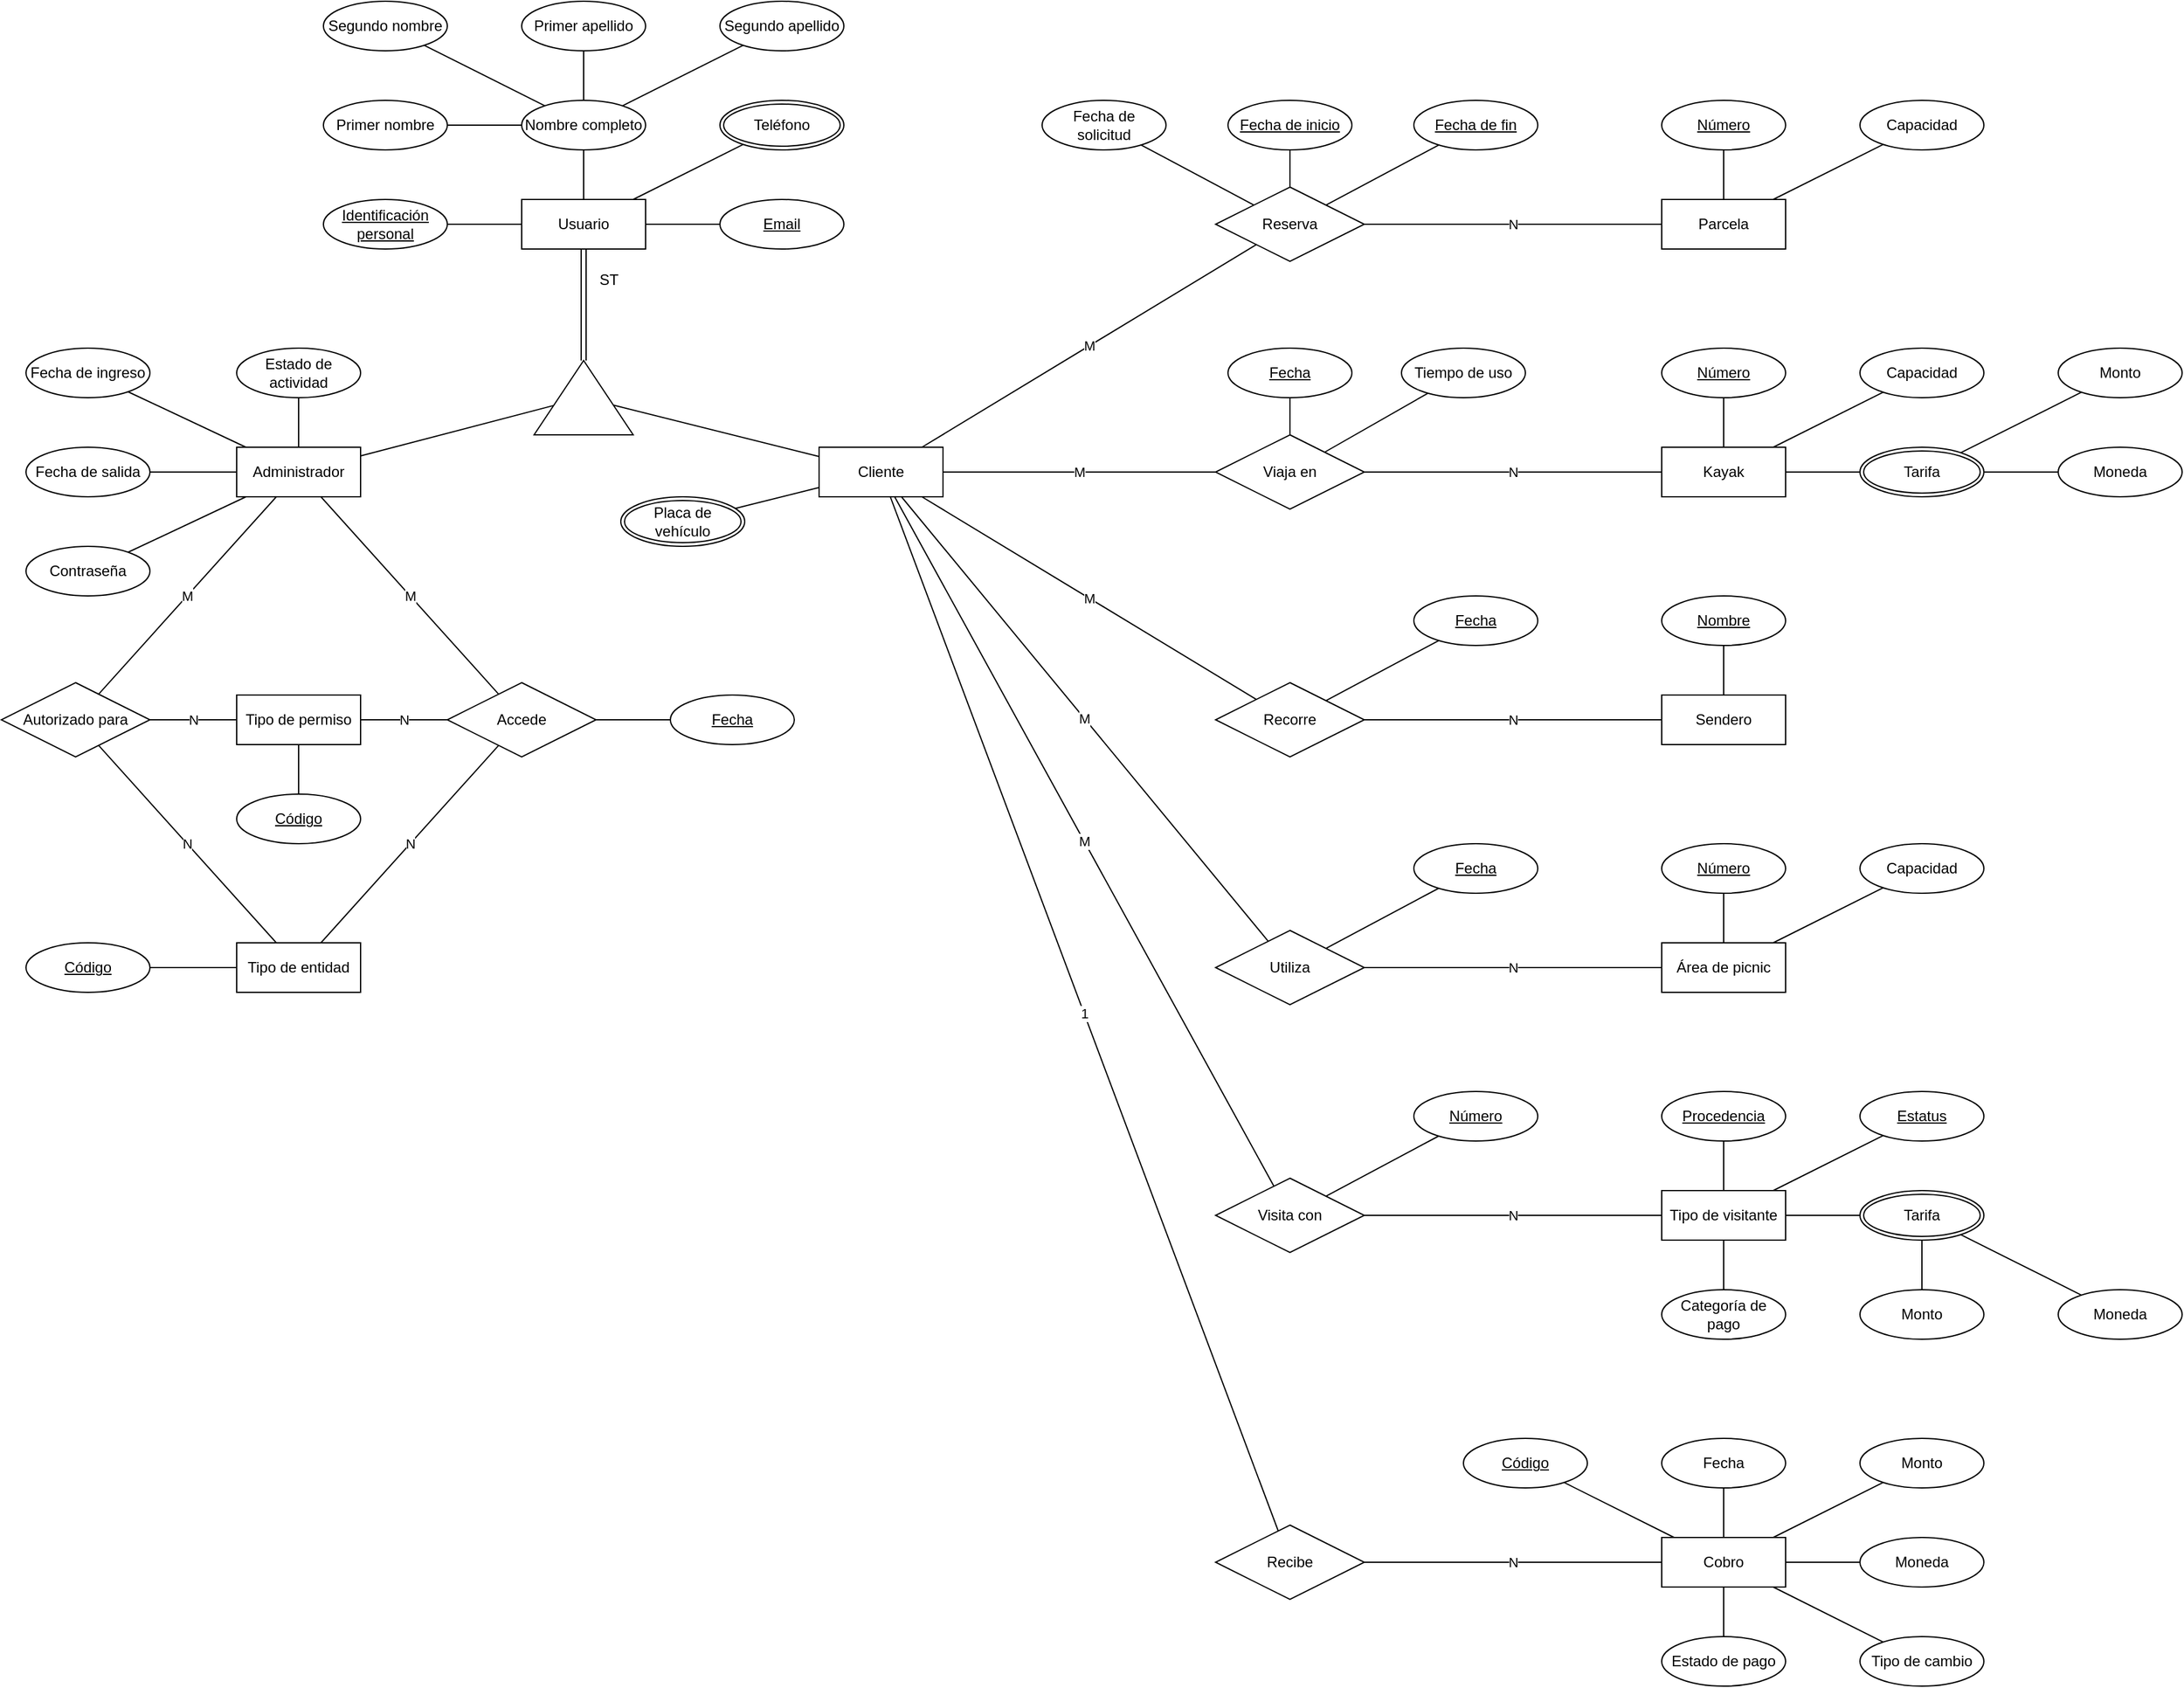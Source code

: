 <mxfile version="21.2.3" type="google" pages="2">
  <diagram id="D8fa6SzRuzp65krqOeX7" name="Modelo E-R">
    <mxGraphModel grid="1" page="1" gridSize="10" guides="1" tooltips="1" connect="1" arrows="1" fold="1" pageScale="1" pageWidth="850" pageHeight="1100" math="0" shadow="0">
      <root>
        <mxCell id="0" />
        <mxCell id="1" parent="0" />
        <mxCell id="Kqt-vZ9Plk5DfBnfXzL9-3" value="Identificación personal" style="ellipse;whiteSpace=wrap;html=1;align=center;fontStyle=4;" vertex="1" parent="1">
          <mxGeometry x="280" y="240" width="100" height="40" as="geometry" />
        </mxCell>
        <mxCell id="Kqt-vZ9Plk5DfBnfXzL9-4" value="Nombre completo" style="ellipse;whiteSpace=wrap;html=1;align=center;" vertex="1" parent="1">
          <mxGeometry x="440" y="160" width="100" height="40" as="geometry" />
        </mxCell>
        <mxCell id="Kqt-vZ9Plk5DfBnfXzL9-5" value="Email" style="ellipse;whiteSpace=wrap;html=1;align=center;fontStyle=4;" vertex="1" parent="1">
          <mxGeometry x="600" y="240" width="100" height="40" as="geometry" />
        </mxCell>
        <mxCell id="Kqt-vZ9Plk5DfBnfXzL9-6" value="Usuario" style="whiteSpace=wrap;html=1;align=center;" vertex="1" parent="1">
          <mxGeometry x="440" y="240" width="100" height="40" as="geometry" />
        </mxCell>
        <mxCell id="Kqt-vZ9Plk5DfBnfXzL9-7" value="Primer nombre" style="ellipse;whiteSpace=wrap;html=1;align=center;" vertex="1" parent="1">
          <mxGeometry x="280" y="160" width="100" height="40" as="geometry" />
        </mxCell>
        <mxCell id="Kqt-vZ9Plk5DfBnfXzL9-8" value="Segundo nombre" style="ellipse;whiteSpace=wrap;html=1;align=center;" vertex="1" parent="1">
          <mxGeometry x="280" y="80" width="100" height="40" as="geometry" />
        </mxCell>
        <mxCell id="Kqt-vZ9Plk5DfBnfXzL9-9" value="Primer apellido" style="ellipse;whiteSpace=wrap;html=1;align=center;" vertex="1" parent="1">
          <mxGeometry x="440" y="80" width="100" height="40" as="geometry" />
        </mxCell>
        <mxCell id="Kqt-vZ9Plk5DfBnfXzL9-10" value="Segundo apellido" style="ellipse;whiteSpace=wrap;html=1;align=center;" vertex="1" parent="1">
          <mxGeometry x="600" y="80" width="100" height="40" as="geometry" />
        </mxCell>
        <mxCell id="Kqt-vZ9Plk5DfBnfXzL9-11" value="" style="endArrow=none;html=1;rounded=0;" edge="1" parent="1" source="Kqt-vZ9Plk5DfBnfXzL9-7" target="Kqt-vZ9Plk5DfBnfXzL9-4">
          <mxGeometry relative="1" as="geometry">
            <mxPoint x="400" y="240" as="sourcePoint" />
            <mxPoint x="344.275" y="82.85" as="targetPoint" />
          </mxGeometry>
        </mxCell>
        <mxCell id="Kqt-vZ9Plk5DfBnfXzL9-12" value="" style="endArrow=none;html=1;rounded=0;" edge="1" parent="1" source="Kqt-vZ9Plk5DfBnfXzL9-8" target="Kqt-vZ9Plk5DfBnfXzL9-4">
          <mxGeometry relative="1" as="geometry">
            <mxPoint x="535" y="124" as="sourcePoint" />
            <mxPoint x="370.0" y="80" as="targetPoint" />
          </mxGeometry>
        </mxCell>
        <mxCell id="Kqt-vZ9Plk5DfBnfXzL9-13" value="" style="endArrow=none;html=1;rounded=0;" edge="1" parent="1" source="Kqt-vZ9Plk5DfBnfXzL9-4" target="Kqt-vZ9Plk5DfBnfXzL9-9">
          <mxGeometry relative="1" as="geometry">
            <mxPoint x="610.0" y="80" as="sourcePoint" />
            <mxPoint x="675" y="186" as="targetPoint" />
          </mxGeometry>
        </mxCell>
        <mxCell id="Kqt-vZ9Plk5DfBnfXzL9-14" value="" style="endArrow=none;html=1;rounded=0;" edge="1" parent="1" source="Kqt-vZ9Plk5DfBnfXzL9-4" target="Kqt-vZ9Plk5DfBnfXzL9-10">
          <mxGeometry relative="1" as="geometry">
            <mxPoint x="635.843" y="82.879" as="sourcePoint" />
            <mxPoint x="685" y="196" as="targetPoint" />
          </mxGeometry>
        </mxCell>
        <mxCell id="Kqt-vZ9Plk5DfBnfXzL9-15" value="" style="endArrow=none;html=1;rounded=0;" edge="1" parent="1" source="Kqt-vZ9Plk5DfBnfXzL9-5" target="Kqt-vZ9Plk5DfBnfXzL9-6">
          <mxGeometry relative="1" as="geometry">
            <mxPoint x="565" y="154" as="sourcePoint" />
            <mxPoint x="695" y="206" as="targetPoint" />
          </mxGeometry>
        </mxCell>
        <mxCell id="Kqt-vZ9Plk5DfBnfXzL9-16" value="" style="endArrow=none;html=1;rounded=0;" edge="1" parent="1" source="Kqt-vZ9Plk5DfBnfXzL9-4" target="Kqt-vZ9Plk5DfBnfXzL9-6">
          <mxGeometry relative="1" as="geometry">
            <mxPoint x="575" y="164" as="sourcePoint" />
            <mxPoint x="705" y="216" as="targetPoint" />
          </mxGeometry>
        </mxCell>
        <mxCell id="Kqt-vZ9Plk5DfBnfXzL9-17" value="" style="endArrow=none;html=1;rounded=0;" edge="1" parent="1" source="Kqt-vZ9Plk5DfBnfXzL9-3" target="Kqt-vZ9Plk5DfBnfXzL9-6">
          <mxGeometry relative="1" as="geometry">
            <mxPoint x="585" y="174" as="sourcePoint" />
            <mxPoint x="715" y="226" as="targetPoint" />
          </mxGeometry>
        </mxCell>
        <mxCell id="Kqt-vZ9Plk5DfBnfXzL9-18" value="" style="endArrow=none;html=1;rounded=0;" edge="1" parent="1" source="Kqt-vZ9Plk5DfBnfXzL9-28" target="Kqt-vZ9Plk5DfBnfXzL9-19">
          <mxGeometry relative="1" as="geometry">
            <mxPoint x="590" y="330" as="sourcePoint" />
            <mxPoint x="720" y="382" as="targetPoint" />
          </mxGeometry>
        </mxCell>
        <mxCell id="Kqt-vZ9Plk5DfBnfXzL9-19" value="Fecha de ingreso" style="ellipse;whiteSpace=wrap;html=1;align=center;" vertex="1" parent="1">
          <mxGeometry x="40" y="360" width="100" height="40" as="geometry" />
        </mxCell>
        <mxCell id="Kqt-vZ9Plk5DfBnfXzL9-20" value="Contraseña" style="ellipse;whiteSpace=wrap;html=1;align=center;" vertex="1" parent="1">
          <mxGeometry x="40" y="520" width="100" height="40" as="geometry" />
        </mxCell>
        <mxCell id="Kqt-vZ9Plk5DfBnfXzL9-21" value="" style="endArrow=none;html=1;rounded=0;" edge="1" parent="1" source="Kqt-vZ9Plk5DfBnfXzL9-20" target="Kqt-vZ9Plk5DfBnfXzL9-28">
          <mxGeometry width="50" height="50" relative="1" as="geometry">
            <mxPoint x="460" y="300" as="sourcePoint" />
            <mxPoint x="510" y="250" as="targetPoint" />
          </mxGeometry>
        </mxCell>
        <mxCell id="Kqt-vZ9Plk5DfBnfXzL9-26" value="" style="triangle;whiteSpace=wrap;html=1;rotation=-90;" vertex="1" parent="1">
          <mxGeometry x="460" y="360" width="60" height="80" as="geometry" />
        </mxCell>
        <mxCell id="Kqt-vZ9Plk5DfBnfXzL9-27" value="" style="endArrow=none;html=1;rounded=0;shape=link;" edge="1" parent="1" source="Kqt-vZ9Plk5DfBnfXzL9-26" target="Kqt-vZ9Plk5DfBnfXzL9-6">
          <mxGeometry relative="1" as="geometry">
            <mxPoint x="410" y="310" as="sourcePoint" />
            <mxPoint x="570" y="310" as="targetPoint" />
          </mxGeometry>
        </mxCell>
        <mxCell id="Kqt-vZ9Plk5DfBnfXzL9-28" value="Administrador" style="whiteSpace=wrap;html=1;align=center;" vertex="1" parent="1">
          <mxGeometry x="210" y="440" width="100" height="40" as="geometry" />
        </mxCell>
        <mxCell id="Kqt-vZ9Plk5DfBnfXzL9-29" value="Cliente" style="whiteSpace=wrap;html=1;align=center;" vertex="1" parent="1">
          <mxGeometry x="680" y="440" width="100" height="40" as="geometry" />
        </mxCell>
        <mxCell id="Kqt-vZ9Plk5DfBnfXzL9-30" value="" style="endArrow=none;html=1;rounded=0;" edge="1" parent="1" source="Kqt-vZ9Plk5DfBnfXzL9-26" target="Kqt-vZ9Plk5DfBnfXzL9-28">
          <mxGeometry relative="1" as="geometry">
            <mxPoint x="500" y="370" as="sourcePoint" />
            <mxPoint x="500" y="330" as="targetPoint" />
          </mxGeometry>
        </mxCell>
        <mxCell id="Kqt-vZ9Plk5DfBnfXzL9-31" value="" style="endArrow=none;html=1;rounded=0;" edge="1" parent="1" source="Kqt-vZ9Plk5DfBnfXzL9-26" target="Kqt-vZ9Plk5DfBnfXzL9-29">
          <mxGeometry relative="1" as="geometry">
            <mxPoint x="510" y="380" as="sourcePoint" />
            <mxPoint x="510" y="340" as="targetPoint" />
          </mxGeometry>
        </mxCell>
        <mxCell id="Kqt-vZ9Plk5DfBnfXzL9-32" value="ST" style="text;html=1;align=center;verticalAlign=middle;resizable=0;points=[];autosize=1;strokeColor=none;fillColor=none;" vertex="1" parent="1">
          <mxGeometry x="490" y="290" width="40" height="30" as="geometry" />
        </mxCell>
        <mxCell id="Kqt-vZ9Plk5DfBnfXzL9-33" value="Tipo de entidad" style="whiteSpace=wrap;html=1;align=center;" vertex="1" parent="1">
          <mxGeometry x="210" y="840" width="100" height="40" as="geometry" />
        </mxCell>
        <mxCell id="Kqt-vZ9Plk5DfBnfXzL9-35" value="Autorizado para" style="shape=rhombus;perimeter=rhombusPerimeter;whiteSpace=wrap;html=1;align=center;" vertex="1" parent="1">
          <mxGeometry x="20" y="630" width="120" height="60" as="geometry" />
        </mxCell>
        <mxCell id="Kqt-vZ9Plk5DfBnfXzL9-37" value="N" style="endArrow=none;html=1;rounded=0;" edge="1" parent="1" source="Kqt-vZ9Plk5DfBnfXzL9-35" target="Kqt-vZ9Plk5DfBnfXzL9-33">
          <mxGeometry relative="1" as="geometry">
            <mxPoint x="320" y="790" as="sourcePoint" />
            <mxPoint x="370" y="790" as="targetPoint" />
          </mxGeometry>
        </mxCell>
        <mxCell id="Kqt-vZ9Plk5DfBnfXzL9-38" value="M" style="endArrow=none;html=1;rounded=0;" edge="1" parent="1" source="Kqt-vZ9Plk5DfBnfXzL9-35" target="Kqt-vZ9Plk5DfBnfXzL9-28">
          <mxGeometry relative="1" as="geometry">
            <mxPoint x="330" y="640" as="sourcePoint" />
            <mxPoint x="380" y="640" as="targetPoint" />
          </mxGeometry>
        </mxCell>
        <mxCell id="Kqt-vZ9Plk5DfBnfXzL9-43" value="Código" style="ellipse;whiteSpace=wrap;html=1;align=center;fontStyle=4;" vertex="1" parent="1">
          <mxGeometry x="40" y="840" width="100" height="40" as="geometry" />
        </mxCell>
        <mxCell id="Kqt-vZ9Plk5DfBnfXzL9-47" value="Reserva" style="shape=rhombus;perimeter=rhombusPerimeter;whiteSpace=wrap;html=1;align=center;" vertex="1" parent="1">
          <mxGeometry x="1000" y="230" width="120" height="60" as="geometry" />
        </mxCell>
        <mxCell id="Kqt-vZ9Plk5DfBnfXzL9-49" value="M" style="endArrow=none;html=1;rounded=0;" edge="1" parent="1" source="Kqt-vZ9Plk5DfBnfXzL9-47" target="Kqt-vZ9Plk5DfBnfXzL9-29">
          <mxGeometry relative="1" as="geometry">
            <mxPoint x="540" y="700" as="sourcePoint" />
            <mxPoint x="700" y="700" as="targetPoint" />
          </mxGeometry>
        </mxCell>
        <mxCell id="Kqt-vZ9Plk5DfBnfXzL9-71" value="Parcela" style="whiteSpace=wrap;html=1;align=center;" vertex="1" parent="1">
          <mxGeometry x="1360" y="240" width="100" height="40" as="geometry" />
        </mxCell>
        <mxCell id="Kqt-vZ9Plk5DfBnfXzL9-97" value="Tipo de visitante" style="whiteSpace=wrap;html=1;align=center;" vertex="1" parent="1">
          <mxGeometry x="1360" y="1040" width="100" height="40" as="geometry" />
        </mxCell>
        <mxCell id="Kqt-vZ9Plk5DfBnfXzL9-99" value="Procedencia" style="ellipse;whiteSpace=wrap;html=1;align=center;fontStyle=4;" vertex="1" parent="1">
          <mxGeometry x="1360" y="960" width="100" height="40" as="geometry" />
        </mxCell>
        <mxCell id="Kqt-vZ9Plk5DfBnfXzL9-106" value="" style="endArrow=none;html=1;rounded=0;" edge="1" parent="1" source="Kqt-vZ9Plk5DfBnfXzL9-97" target="B8EIARJEzoTsojzDx6ol-5">
          <mxGeometry relative="1" as="geometry">
            <mxPoint x="1420" y="1430" as="sourcePoint" />
            <mxPoint x="1520" y="1060" as="targetPoint" />
          </mxGeometry>
        </mxCell>
        <mxCell id="qFDOHUSYHFr1o0WApgUc-2" value="Teléfono" style="ellipse;shape=doubleEllipse;margin=3;whiteSpace=wrap;html=1;align=center;" vertex="1" parent="1">
          <mxGeometry x="600" y="160" width="100" height="40" as="geometry" />
        </mxCell>
        <mxCell id="qFDOHUSYHFr1o0WApgUc-3" value="" style="endArrow=none;html=1;rounded=0;" edge="1" parent="1" source="Kqt-vZ9Plk5DfBnfXzL9-6" target="qFDOHUSYHFr1o0WApgUc-2">
          <mxGeometry relative="1" as="geometry">
            <mxPoint x="620" y="270" as="sourcePoint" />
            <mxPoint x="780" y="270" as="targetPoint" />
          </mxGeometry>
        </mxCell>
        <mxCell id="qFDOHUSYHFr1o0WApgUc-7" value="Fecha de&lt;br&gt;solicitud" style="ellipse;whiteSpace=wrap;html=1;align=center;" vertex="1" parent="1">
          <mxGeometry x="860" y="160" width="100" height="40" as="geometry" />
        </mxCell>
        <mxCell id="qFDOHUSYHFr1o0WApgUc-20" value="Número" style="ellipse;whiteSpace=wrap;html=1;align=center;fontStyle=4;" vertex="1" parent="1">
          <mxGeometry x="1360" y="160" width="100" height="40" as="geometry" />
        </mxCell>
        <mxCell id="qFDOHUSYHFr1o0WApgUc-27" value="" style="endArrow=none;html=1;rounded=0;" edge="1" parent="1" source="qFDOHUSYHFr1o0WApgUc-20" target="Kqt-vZ9Plk5DfBnfXzL9-71">
          <mxGeometry relative="1" as="geometry">
            <mxPoint x="870" y="80" as="sourcePoint" />
            <mxPoint x="1030" y="80" as="targetPoint" />
          </mxGeometry>
        </mxCell>
        <mxCell id="qFDOHUSYHFr1o0WApgUc-37" value="Fecha de salida" style="ellipse;whiteSpace=wrap;html=1;align=center;" vertex="1" parent="1">
          <mxGeometry x="40" y="440" width="100" height="40" as="geometry" />
        </mxCell>
        <mxCell id="qFDOHUSYHFr1o0WApgUc-38" value="" style="endArrow=none;html=1;rounded=0;" edge="1" parent="1" source="qFDOHUSYHFr1o0WApgUc-37" target="Kqt-vZ9Plk5DfBnfXzL9-28">
          <mxGeometry relative="1" as="geometry">
            <mxPoint x="250" y="470" as="sourcePoint" />
            <mxPoint x="410" y="470" as="targetPoint" />
          </mxGeometry>
        </mxCell>
        <mxCell id="qFDOHUSYHFr1o0WApgUc-39" value="Placa de vehículo" style="ellipse;shape=doubleEllipse;margin=3;whiteSpace=wrap;html=1;align=center;" vertex="1" parent="1">
          <mxGeometry x="520" y="480" width="100" height="40" as="geometry" />
        </mxCell>
        <mxCell id="qFDOHUSYHFr1o0WApgUc-45" value="Viaja en" style="shape=rhombus;perimeter=rhombusPerimeter;whiteSpace=wrap;html=1;align=center;" vertex="1" parent="1">
          <mxGeometry x="1000" y="430" width="120" height="60" as="geometry" />
        </mxCell>
        <mxCell id="qFDOHUSYHFr1o0WApgUc-46" value="Kayak" style="whiteSpace=wrap;html=1;align=center;" vertex="1" parent="1">
          <mxGeometry x="1360" y="440" width="100" height="40" as="geometry" />
        </mxCell>
        <mxCell id="qFDOHUSYHFr1o0WApgUc-47" value="N" style="endArrow=none;html=1;rounded=0;" edge="1" parent="1" source="qFDOHUSYHFr1o0WApgUc-45" target="qFDOHUSYHFr1o0WApgUc-46">
          <mxGeometry relative="1" as="geometry">
            <mxPoint x="1240" y="460" as="sourcePoint" />
            <mxPoint x="1380" y="385" as="targetPoint" />
          </mxGeometry>
        </mxCell>
        <mxCell id="qFDOHUSYHFr1o0WApgUc-48" value="M" style="endArrow=none;html=1;rounded=0;" edge="1" parent="1" source="Kqt-vZ9Plk5DfBnfXzL9-29" target="qFDOHUSYHFr1o0WApgUc-45">
          <mxGeometry relative="1" as="geometry">
            <mxPoint x="750" y="490" as="sourcePoint" />
            <mxPoint x="910" y="490" as="targetPoint" />
          </mxGeometry>
        </mxCell>
        <mxCell id="CyBxHzzDMjPhwIQw0wpU-15" value="Recorre" style="shape=rhombus;perimeter=rhombusPerimeter;whiteSpace=wrap;html=1;align=center;" vertex="1" parent="1">
          <mxGeometry x="1000" y="630" width="120" height="60" as="geometry" />
        </mxCell>
        <mxCell id="CyBxHzzDMjPhwIQw0wpU-16" value="Sendero" style="whiteSpace=wrap;html=1;align=center;" vertex="1" parent="1">
          <mxGeometry x="1360" y="640" width="100" height="40" as="geometry" />
        </mxCell>
        <mxCell id="CyBxHzzDMjPhwIQw0wpU-17" value="M" style="endArrow=none;html=1;rounded=0;" edge="1" parent="1" source="Kqt-vZ9Plk5DfBnfXzL9-29" target="CyBxHzzDMjPhwIQw0wpU-15">
          <mxGeometry relative="1" as="geometry">
            <mxPoint x="840" y="660" as="sourcePoint" />
            <mxPoint x="1000" y="660" as="targetPoint" />
          </mxGeometry>
        </mxCell>
        <mxCell id="CyBxHzzDMjPhwIQw0wpU-18" value="N" style="endArrow=none;html=1;rounded=0;" edge="1" parent="1" source="CyBxHzzDMjPhwIQw0wpU-15" target="CyBxHzzDMjPhwIQw0wpU-16">
          <mxGeometry relative="1" as="geometry">
            <mxPoint x="1180" y="620" as="sourcePoint" />
            <mxPoint x="1340" y="620" as="targetPoint" />
          </mxGeometry>
        </mxCell>
        <mxCell id="1ZeVHOT2A63UaoM2Mehe-1" value="Nombre" style="ellipse;whiteSpace=wrap;html=1;align=center;fontStyle=4;" vertex="1" parent="1">
          <mxGeometry x="1360" y="560" width="100" height="40" as="geometry" />
        </mxCell>
        <mxCell id="1ZeVHOT2A63UaoM2Mehe-14" value="Recibe" style="shape=rhombus;perimeter=rhombusPerimeter;whiteSpace=wrap;html=1;align=center;" vertex="1" parent="1">
          <mxGeometry x="1000" y="1310" width="120" height="60" as="geometry" />
        </mxCell>
        <mxCell id="1ZeVHOT2A63UaoM2Mehe-15" value="Cobro" style="whiteSpace=wrap;html=1;align=center;" vertex="1" parent="1">
          <mxGeometry x="1360" y="1320" width="100" height="40" as="geometry" />
        </mxCell>
        <mxCell id="1ZeVHOT2A63UaoM2Mehe-19" value="Monto" style="ellipse;whiteSpace=wrap;html=1;align=center;" vertex="1" parent="1">
          <mxGeometry x="1520" y="1240" width="100" height="40" as="geometry" />
        </mxCell>
        <mxCell id="1ZeVHOT2A63UaoM2Mehe-22" value="1" style="endArrow=none;html=1;rounded=0;" edge="1" parent="1" source="Kqt-vZ9Plk5DfBnfXzL9-29" target="1ZeVHOT2A63UaoM2Mehe-14">
          <mxGeometry width="50" height="50" relative="1" as="geometry">
            <mxPoint x="940" y="380" as="sourcePoint" />
            <mxPoint x="990" y="330" as="targetPoint" />
          </mxGeometry>
        </mxCell>
        <mxCell id="1ZeVHOT2A63UaoM2Mehe-23" value="N" style="endArrow=none;html=1;rounded=0;" edge="1" parent="1" source="1ZeVHOT2A63UaoM2Mehe-14" target="1ZeVHOT2A63UaoM2Mehe-15">
          <mxGeometry width="50" height="50" relative="1" as="geometry">
            <mxPoint x="590" y="1300" as="sourcePoint" />
            <mxPoint x="640" y="1250" as="targetPoint" />
          </mxGeometry>
        </mxCell>
        <mxCell id="1ZeVHOT2A63UaoM2Mehe-25" value="Código" style="ellipse;whiteSpace=wrap;html=1;align=center;fontStyle=4;" vertex="1" parent="1">
          <mxGeometry x="1200" y="1240" width="100" height="40" as="geometry" />
        </mxCell>
        <mxCell id="1ZeVHOT2A63UaoM2Mehe-26" value="" style="endArrow=none;html=1;rounded=0;" edge="1" parent="1" source="1ZeVHOT2A63UaoM2Mehe-25" target="1ZeVHOT2A63UaoM2Mehe-15">
          <mxGeometry relative="1" as="geometry">
            <mxPoint x="190" y="1400" as="sourcePoint" />
            <mxPoint x="350" y="1400" as="targetPoint" />
          </mxGeometry>
        </mxCell>
        <mxCell id="1ZeVHOT2A63UaoM2Mehe-28" value="" style="endArrow=none;html=1;rounded=0;" edge="1" parent="1" source="1ZeVHOT2A63UaoM2Mehe-15" target="1ZeVHOT2A63UaoM2Mehe-19">
          <mxGeometry relative="1" as="geometry">
            <mxPoint x="1290" y="1680" as="sourcePoint" />
            <mxPoint x="350" y="1400" as="targetPoint" />
          </mxGeometry>
        </mxCell>
        <mxCell id="1ZeVHOT2A63UaoM2Mehe-29" value="Fecha" style="ellipse;whiteSpace=wrap;html=1;align=center;" vertex="1" parent="1">
          <mxGeometry x="1360" y="1240" width="100" height="40" as="geometry" />
        </mxCell>
        <mxCell id="1ZeVHOT2A63UaoM2Mehe-30" value="Tipo de cambio" style="ellipse;whiteSpace=wrap;html=1;align=center;" vertex="1" parent="1">
          <mxGeometry x="1520" y="1400" width="100" height="40" as="geometry" />
        </mxCell>
        <mxCell id="1ZeVHOT2A63UaoM2Mehe-31" value="" style="endArrow=none;html=1;rounded=0;" edge="1" parent="1" source="1ZeVHOT2A63UaoM2Mehe-15" target="1ZeVHOT2A63UaoM2Mehe-30">
          <mxGeometry width="50" height="50" relative="1" as="geometry">
            <mxPoint x="1601.41" y="1435.561" as="sourcePoint" />
            <mxPoint x="270" y="1320" as="targetPoint" />
          </mxGeometry>
        </mxCell>
        <mxCell id="1ZeVHOT2A63UaoM2Mehe-33" value="" style="endArrow=none;html=1;rounded=0;" edge="1" parent="1" source="1ZeVHOT2A63UaoM2Mehe-29" target="1ZeVHOT2A63UaoM2Mehe-15">
          <mxGeometry width="50" height="50" relative="1" as="geometry">
            <mxPoint x="270" y="1370" as="sourcePoint" />
            <mxPoint x="320" y="1320" as="targetPoint" />
          </mxGeometry>
        </mxCell>
        <mxCell id="1ZeVHOT2A63UaoM2Mehe-34" value="" style="endArrow=none;html=1;rounded=0;" edge="1" parent="1" source="qFDOHUSYHFr1o0WApgUc-39" target="Kqt-vZ9Plk5DfBnfXzL9-29">
          <mxGeometry width="50" height="50" relative="1" as="geometry">
            <mxPoint x="750" y="570" as="sourcePoint" />
            <mxPoint x="800" y="520" as="targetPoint" />
          </mxGeometry>
        </mxCell>
        <mxCell id="1ZeVHOT2A63UaoM2Mehe-41" value="" style="endArrow=none;html=1;rounded=0;" edge="1" parent="1" source="1ZeVHOT2A63UaoM2Mehe-113" target="qFDOHUSYHFr1o0WApgUc-45">
          <mxGeometry relative="1" as="geometry">
            <mxPoint x="1060" y="400" as="sourcePoint" />
            <mxPoint x="1420" y="480" as="targetPoint" />
          </mxGeometry>
        </mxCell>
        <mxCell id="1ZeVHOT2A63UaoM2Mehe-62" value="" style="endArrow=none;html=1;rounded=0;" edge="1" parent="1" source="1ZeVHOT2A63UaoM2Mehe-1" target="CyBxHzzDMjPhwIQw0wpU-16">
          <mxGeometry relative="1" as="geometry">
            <mxPoint x="1281.235" y="675.617" as="sourcePoint" />
            <mxPoint x="1500" y="560" as="targetPoint" />
          </mxGeometry>
        </mxCell>
        <mxCell id="1ZeVHOT2A63UaoM2Mehe-63" value="" style="endArrow=none;html=1;rounded=0;" edge="1" parent="1" source="1ZeVHOT2A63UaoM2Mehe-114" target="CyBxHzzDMjPhwIQw0wpU-15">
          <mxGeometry relative="1" as="geometry">
            <mxPoint x="1060" y="600" as="sourcePoint" />
            <mxPoint x="1500" y="560" as="targetPoint" />
          </mxGeometry>
        </mxCell>
        <mxCell id="1ZeVHOT2A63UaoM2Mehe-79" value="Tiempo de uso" style="ellipse;whiteSpace=wrap;html=1;align=center;" vertex="1" parent="1">
          <mxGeometry x="1150" y="360" width="100" height="40" as="geometry" />
        </mxCell>
        <mxCell id="1ZeVHOT2A63UaoM2Mehe-80" value="" style="endArrow=none;html=1;rounded=0;" edge="1" parent="1" source="1ZeVHOT2A63UaoM2Mehe-79" target="qFDOHUSYHFr1o0WApgUc-45">
          <mxGeometry relative="1" as="geometry">
            <mxPoint x="1170" y="560" as="sourcePoint" />
            <mxPoint x="1330" y="560" as="targetPoint" />
          </mxGeometry>
        </mxCell>
        <mxCell id="1ZeVHOT2A63UaoM2Mehe-84" value="Utiliza" style="shape=rhombus;perimeter=rhombusPerimeter;whiteSpace=wrap;html=1;align=center;" vertex="1" parent="1">
          <mxGeometry x="1000" y="830" width="120" height="60" as="geometry" />
        </mxCell>
        <mxCell id="1ZeVHOT2A63UaoM2Mehe-87" value="" style="endArrow=none;html=1;rounded=0;" edge="1" parent="1" source="qFDOHUSYHFr1o0WApgUc-46" target="6jfJNMsta3Yj--sfer0t-5">
          <mxGeometry relative="1" as="geometry">
            <mxPoint x="1280" y="540" as="sourcePoint" />
            <mxPoint x="1520" y="460" as="targetPoint" />
          </mxGeometry>
        </mxCell>
        <mxCell id="1ZeVHOT2A63UaoM2Mehe-89" value="Área de picnic" style="whiteSpace=wrap;html=1;align=center;" vertex="1" parent="1">
          <mxGeometry x="1360" y="840" width="100" height="40" as="geometry" />
        </mxCell>
        <mxCell id="1ZeVHOT2A63UaoM2Mehe-90" value="Número" style="ellipse;whiteSpace=wrap;html=1;align=center;fontStyle=4;" vertex="1" parent="1">
          <mxGeometry x="1360" y="760" width="100" height="40" as="geometry" />
        </mxCell>
        <mxCell id="1ZeVHOT2A63UaoM2Mehe-91" value="Capacidad" style="ellipse;whiteSpace=wrap;html=1;align=center;" vertex="1" parent="1">
          <mxGeometry x="1520" y="760" width="100" height="40" as="geometry" />
        </mxCell>
        <mxCell id="1ZeVHOT2A63UaoM2Mehe-92" value="" style="endArrow=none;html=1;rounded=0;" edge="1" parent="1" source="1ZeVHOT2A63UaoM2Mehe-89" target="1ZeVHOT2A63UaoM2Mehe-91">
          <mxGeometry relative="1" as="geometry">
            <mxPoint x="1310" y="880" as="sourcePoint" />
            <mxPoint x="1470" y="880" as="targetPoint" />
          </mxGeometry>
        </mxCell>
        <mxCell id="1ZeVHOT2A63UaoM2Mehe-93" value="" style="endArrow=none;html=1;rounded=0;" edge="1" parent="1" source="1ZeVHOT2A63UaoM2Mehe-90" target="1ZeVHOT2A63UaoM2Mehe-89">
          <mxGeometry relative="1" as="geometry">
            <mxPoint x="1310" y="880" as="sourcePoint" />
            <mxPoint x="1470" y="880" as="targetPoint" />
          </mxGeometry>
        </mxCell>
        <mxCell id="1ZeVHOT2A63UaoM2Mehe-96" value="N" style="endArrow=none;html=1;rounded=0;" edge="1" parent="1" source="1ZeVHOT2A63UaoM2Mehe-84" target="1ZeVHOT2A63UaoM2Mehe-89">
          <mxGeometry relative="1" as="geometry">
            <mxPoint x="1170" y="920" as="sourcePoint" />
            <mxPoint x="1330" y="920" as="targetPoint" />
          </mxGeometry>
        </mxCell>
        <mxCell id="1ZeVHOT2A63UaoM2Mehe-98" value="" style="endArrow=none;html=1;rounded=0;" edge="1" parent="1" source="qFDOHUSYHFr1o0WApgUc-46" target="1ZeVHOT2A63UaoM2Mehe-111">
          <mxGeometry relative="1" as="geometry">
            <mxPoint x="1230" y="570" as="sourcePoint" />
            <mxPoint x="1410" y="400" as="targetPoint" />
          </mxGeometry>
        </mxCell>
        <mxCell id="1ZeVHOT2A63UaoM2Mehe-99" value="M" style="endArrow=none;html=1;rounded=0;" edge="1" parent="1" source="Kqt-vZ9Plk5DfBnfXzL9-29" target="1ZeVHOT2A63UaoM2Mehe-84">
          <mxGeometry relative="1" as="geometry">
            <mxPoint x="930" y="750" as="sourcePoint" />
            <mxPoint x="1090" y="750" as="targetPoint" />
          </mxGeometry>
        </mxCell>
        <mxCell id="1ZeVHOT2A63UaoM2Mehe-100" value="Capacidad" style="ellipse;whiteSpace=wrap;html=1;align=center;" vertex="1" parent="1">
          <mxGeometry x="1520" y="160" width="100" height="40" as="geometry" />
        </mxCell>
        <mxCell id="1ZeVHOT2A63UaoM2Mehe-101" value="N" style="endArrow=none;html=1;rounded=0;" edge="1" parent="1" source="Kqt-vZ9Plk5DfBnfXzL9-47" target="Kqt-vZ9Plk5DfBnfXzL9-71">
          <mxGeometry relative="1" as="geometry">
            <mxPoint x="1100" y="320" as="sourcePoint" />
            <mxPoint x="1260" y="320" as="targetPoint" />
          </mxGeometry>
        </mxCell>
        <mxCell id="1ZeVHOT2A63UaoM2Mehe-102" value="" style="endArrow=none;html=1;rounded=0;" edge="1" parent="1" source="qFDOHUSYHFr1o0WApgUc-7" target="Kqt-vZ9Plk5DfBnfXzL9-47">
          <mxGeometry relative="1" as="geometry">
            <mxPoint x="1100" y="60" as="sourcePoint" />
            <mxPoint x="1260" y="60" as="targetPoint" />
          </mxGeometry>
        </mxCell>
        <mxCell id="1ZeVHOT2A63UaoM2Mehe-103" value="" style="endArrow=none;html=1;rounded=0;" edge="1" parent="1" source="1ZeVHOT2A63UaoM2Mehe-120" target="Kqt-vZ9Plk5DfBnfXzL9-47">
          <mxGeometry relative="1" as="geometry">
            <mxPoint x="1060" y="320" as="sourcePoint" />
            <mxPoint x="880" y="60" as="targetPoint" />
          </mxGeometry>
        </mxCell>
        <mxCell id="1ZeVHOT2A63UaoM2Mehe-104" value="" style="endArrow=none;html=1;rounded=0;" edge="1" parent="1" source="1ZeVHOT2A63UaoM2Mehe-121" target="Kqt-vZ9Plk5DfBnfXzL9-47">
          <mxGeometry relative="1" as="geometry">
            <mxPoint x="1180.0" y="324.0" as="sourcePoint" />
            <mxPoint x="880" y="60" as="targetPoint" />
          </mxGeometry>
        </mxCell>
        <mxCell id="1ZeVHOT2A63UaoM2Mehe-105" value="" style="endArrow=none;html=1;rounded=0;" edge="1" parent="1" source="Kqt-vZ9Plk5DfBnfXzL9-71" target="1ZeVHOT2A63UaoM2Mehe-100">
          <mxGeometry relative="1" as="geometry">
            <mxPoint x="740" y="20" as="sourcePoint" />
            <mxPoint x="900" y="20" as="targetPoint" />
          </mxGeometry>
        </mxCell>
        <mxCell id="1ZeVHOT2A63UaoM2Mehe-107" value="N" style="endArrow=none;html=1;rounded=0;" edge="1" parent="1" source="1ZeVHOT2A63UaoM2Mehe-119" target="Kqt-vZ9Plk5DfBnfXzL9-97">
          <mxGeometry relative="1" as="geometry">
            <mxPoint x="1149" y="1479.5" as="sourcePoint" />
            <mxPoint x="940" y="1210" as="targetPoint" />
          </mxGeometry>
        </mxCell>
        <mxCell id="1ZeVHOT2A63UaoM2Mehe-111" value="Número" style="ellipse;whiteSpace=wrap;html=1;align=center;fontStyle=4;" vertex="1" parent="1">
          <mxGeometry x="1360" y="360" width="100" height="40" as="geometry" />
        </mxCell>
        <mxCell id="1ZeVHOT2A63UaoM2Mehe-113" value="Fecha" style="ellipse;whiteSpace=wrap;html=1;align=center;fontStyle=4;" vertex="1" parent="1">
          <mxGeometry x="1010" y="360" width="100" height="40" as="geometry" />
        </mxCell>
        <mxCell id="1ZeVHOT2A63UaoM2Mehe-114" value="Fecha" style="ellipse;whiteSpace=wrap;html=1;align=center;fontStyle=4;" vertex="1" parent="1">
          <mxGeometry x="1160" y="560" width="100" height="40" as="geometry" />
        </mxCell>
        <mxCell id="1ZeVHOT2A63UaoM2Mehe-119" value="Visita con" style="shape=rhombus;perimeter=rhombusPerimeter;whiteSpace=wrap;html=1;align=center;" vertex="1" parent="1">
          <mxGeometry x="1000" y="1030" width="120" height="60" as="geometry" />
        </mxCell>
        <mxCell id="1ZeVHOT2A63UaoM2Mehe-120" value="Fecha de inicio" style="ellipse;whiteSpace=wrap;html=1;align=center;fontStyle=4;" vertex="1" parent="1">
          <mxGeometry x="1010" y="160" width="100" height="40" as="geometry" />
        </mxCell>
        <mxCell id="1ZeVHOT2A63UaoM2Mehe-121" value="Fecha de fin" style="ellipse;whiteSpace=wrap;html=1;align=center;fontStyle=4;" vertex="1" parent="1">
          <mxGeometry x="1160" y="160" width="100" height="40" as="geometry" />
        </mxCell>
        <mxCell id="1ZeVHOT2A63UaoM2Mehe-122" value="" style="endArrow=none;html=1;rounded=0;" edge="1" parent="1" source="Kqt-vZ9Plk5DfBnfXzL9-99" target="Kqt-vZ9Plk5DfBnfXzL9-97">
          <mxGeometry relative="1" as="geometry">
            <mxPoint x="900" y="1140" as="sourcePoint" />
            <mxPoint x="1060" y="1140" as="targetPoint" />
          </mxGeometry>
        </mxCell>
        <mxCell id="1ZeVHOT2A63UaoM2Mehe-123" value="M" style="endArrow=none;html=1;rounded=0;" edge="1" parent="1" source="Kqt-vZ9Plk5DfBnfXzL9-29" target="1ZeVHOT2A63UaoM2Mehe-119">
          <mxGeometry relative="1" as="geometry">
            <mxPoint x="710" y="620" as="sourcePoint" />
            <mxPoint x="1060" y="1180" as="targetPoint" />
          </mxGeometry>
        </mxCell>
        <mxCell id="1ZeVHOT2A63UaoM2Mehe-131" value="Número" style="ellipse;whiteSpace=wrap;html=1;align=center;fontStyle=4;" vertex="1" parent="1">
          <mxGeometry x="1160" y="960" width="100" height="40" as="geometry" />
        </mxCell>
        <mxCell id="1ZeVHOT2A63UaoM2Mehe-133" value="" style="endArrow=none;html=1;rounded=0;" edge="1" parent="1" source="1ZeVHOT2A63UaoM2Mehe-119" target="1ZeVHOT2A63UaoM2Mehe-131">
          <mxGeometry relative="1" as="geometry">
            <mxPoint x="1340" y="990" as="sourcePoint" />
            <mxPoint x="1500" y="990" as="targetPoint" />
          </mxGeometry>
        </mxCell>
        <mxCell id="1ZeVHOT2A63UaoM2Mehe-135" value="" style="endArrow=none;html=1;rounded=0;" edge="1" parent="1" source="Kqt-vZ9Plk5DfBnfXzL9-97" target="LoYz6xhjWd8j18Qrhw2p-1">
          <mxGeometry relative="1" as="geometry">
            <mxPoint x="1340" y="980" as="sourcePoint" />
            <mxPoint x="1180.075" y="1123.977" as="targetPoint" />
          </mxGeometry>
        </mxCell>
        <mxCell id="1ZeVHOT2A63UaoM2Mehe-136" value="Estatus" style="ellipse;whiteSpace=wrap;html=1;align=center;fontStyle=4;" vertex="1" parent="1">
          <mxGeometry x="1520" y="960" width="100" height="40" as="geometry" />
        </mxCell>
        <mxCell id="1ZeVHOT2A63UaoM2Mehe-137" value="" style="endArrow=none;html=1;rounded=0;" edge="1" parent="1" source="1ZeVHOT2A63UaoM2Mehe-136" target="Kqt-vZ9Plk5DfBnfXzL9-97">
          <mxGeometry relative="1" as="geometry">
            <mxPoint x="1340" y="980" as="sourcePoint" />
            <mxPoint x="1500" y="980" as="targetPoint" />
          </mxGeometry>
        </mxCell>
        <mxCell id="1ZeVHOT2A63UaoM2Mehe-141" value="Fecha" style="ellipse;whiteSpace=wrap;html=1;align=center;fontStyle=4;" vertex="1" parent="1">
          <mxGeometry x="1160" y="760" width="100" height="40" as="geometry" />
        </mxCell>
        <mxCell id="1ZeVHOT2A63UaoM2Mehe-142" value="" style="endArrow=none;html=1;rounded=0;" edge="1" parent="1" source="1ZeVHOT2A63UaoM2Mehe-84" target="1ZeVHOT2A63UaoM2Mehe-141">
          <mxGeometry relative="1" as="geometry">
            <mxPoint x="1040" y="970" as="sourcePoint" />
            <mxPoint x="1200" y="970" as="targetPoint" />
          </mxGeometry>
        </mxCell>
        <mxCell id="6jfJNMsta3Yj--sfer0t-5" value="Tarifa" style="ellipse;shape=doubleEllipse;margin=3;whiteSpace=wrap;html=1;align=center;" vertex="1" parent="1">
          <mxGeometry x="1520" y="440" width="100" height="40" as="geometry" />
        </mxCell>
        <mxCell id="LoYz6xhjWd8j18Qrhw2p-1" value="Categoría de pago" style="ellipse;whiteSpace=wrap;html=1;align=center;" vertex="1" parent="1">
          <mxGeometry x="1360" y="1120" width="100" height="40" as="geometry" />
        </mxCell>
        <mxCell id="B8EIARJEzoTsojzDx6ol-1" value="Monto" style="ellipse;whiteSpace=wrap;html=1;align=center;" vertex="1" parent="1">
          <mxGeometry x="1680" y="360" width="100" height="40" as="geometry" />
        </mxCell>
        <mxCell id="B8EIARJEzoTsojzDx6ol-2" value="Moneda" style="ellipse;whiteSpace=wrap;html=1;align=center;" vertex="1" parent="1">
          <mxGeometry x="1680" y="440" width="100" height="40" as="geometry" />
        </mxCell>
        <mxCell id="B8EIARJEzoTsojzDx6ol-3" value="" style="endArrow=none;html=1;rounded=0;" edge="1" parent="1" source="6jfJNMsta3Yj--sfer0t-5" target="B8EIARJEzoTsojzDx6ol-1">
          <mxGeometry relative="1" as="geometry">
            <mxPoint x="1550" y="470" as="sourcePoint" />
            <mxPoint x="1710" y="470" as="targetPoint" />
          </mxGeometry>
        </mxCell>
        <mxCell id="B8EIARJEzoTsojzDx6ol-4" value="" style="endArrow=none;html=1;rounded=0;" edge="1" parent="1" source="6jfJNMsta3Yj--sfer0t-5" target="B8EIARJEzoTsojzDx6ol-2">
          <mxGeometry relative="1" as="geometry">
            <mxPoint x="1618" y="457" as="sourcePoint" />
            <mxPoint x="1662" y="443" as="targetPoint" />
          </mxGeometry>
        </mxCell>
        <mxCell id="B8EIARJEzoTsojzDx6ol-5" value="Tarifa" style="ellipse;shape=doubleEllipse;margin=3;whiteSpace=wrap;html=1;align=center;" vertex="1" parent="1">
          <mxGeometry x="1520" y="1040" width="100" height="40" as="geometry" />
        </mxCell>
        <mxCell id="B8EIARJEzoTsojzDx6ol-6" value="Monto" style="ellipse;whiteSpace=wrap;html=1;align=center;" vertex="1" parent="1">
          <mxGeometry x="1520" y="1120" width="100" height="40" as="geometry" />
        </mxCell>
        <mxCell id="B8EIARJEzoTsojzDx6ol-7" value="Moneda" style="ellipse;whiteSpace=wrap;html=1;align=center;" vertex="1" parent="1">
          <mxGeometry x="1680" y="1120" width="100" height="40" as="geometry" />
        </mxCell>
        <mxCell id="B8EIARJEzoTsojzDx6ol-8" value="" style="endArrow=none;html=1;rounded=0;" edge="1" parent="1" source="B8EIARJEzoTsojzDx6ol-5" target="B8EIARJEzoTsojzDx6ol-6">
          <mxGeometry relative="1" as="geometry">
            <mxPoint x="1550" y="1070" as="sourcePoint" />
            <mxPoint x="1710" y="1070" as="targetPoint" />
          </mxGeometry>
        </mxCell>
        <mxCell id="B8EIARJEzoTsojzDx6ol-9" value="" style="endArrow=none;html=1;rounded=0;" edge="1" parent="1" source="B8EIARJEzoTsojzDx6ol-5" target="B8EIARJEzoTsojzDx6ol-7">
          <mxGeometry relative="1" as="geometry">
            <mxPoint x="1618" y="1057" as="sourcePoint" />
            <mxPoint x="1662" y="1043" as="targetPoint" />
          </mxGeometry>
        </mxCell>
        <mxCell id="B8EIARJEzoTsojzDx6ol-11" value="Moneda" style="ellipse;whiteSpace=wrap;html=1;align=center;" vertex="1" parent="1">
          <mxGeometry x="1520" y="1320" width="100" height="40" as="geometry" />
        </mxCell>
        <mxCell id="B8EIARJEzoTsojzDx6ol-12" value="" style="endArrow=none;html=1;rounded=0;" edge="1" parent="1" source="1ZeVHOT2A63UaoM2Mehe-15" target="B8EIARJEzoTsojzDx6ol-11">
          <mxGeometry relative="1" as="geometry">
            <mxPoint x="1180" y="1220" as="sourcePoint" />
            <mxPoint x="1340" y="1220" as="targetPoint" />
          </mxGeometry>
        </mxCell>
        <mxCell id="riO0B1hnQ6P0g7jeHkSF-1" value="Estado de actividad" style="ellipse;whiteSpace=wrap;html=1;align=center;" vertex="1" parent="1">
          <mxGeometry x="210" y="360" width="100" height="40" as="geometry" />
        </mxCell>
        <mxCell id="riO0B1hnQ6P0g7jeHkSF-2" value="" style="endArrow=none;html=1;rounded=0;" edge="1" parent="1" source="riO0B1hnQ6P0g7jeHkSF-1" target="Kqt-vZ9Plk5DfBnfXzL9-28">
          <mxGeometry relative="1" as="geometry">
            <mxPoint x="730" y="510" as="sourcePoint" />
            <mxPoint x="890" y="510" as="targetPoint" />
          </mxGeometry>
        </mxCell>
        <mxCell id="kqjLawnNYTouRZ_ghlF5-4" value="Fecha" style="ellipse;whiteSpace=wrap;html=1;align=center;fontStyle=4;" vertex="1" parent="1">
          <mxGeometry x="560" y="640" width="100" height="40" as="geometry" />
        </mxCell>
        <mxCell id="kqjLawnNYTouRZ_ghlF5-5" value="" style="endArrow=none;html=1;rounded=0;" edge="1" parent="1" source="kqjLawnNYTouRZ_ghlF5-4" target="kqjLawnNYTouRZ_ghlF5-6">
          <mxGeometry relative="1" as="geometry">
            <mxPoint x="730" y="690" as="sourcePoint" />
            <mxPoint x="890" y="690" as="targetPoint" />
          </mxGeometry>
        </mxCell>
        <mxCell id="kqjLawnNYTouRZ_ghlF5-6" value="Accede" style="shape=rhombus;perimeter=rhombusPerimeter;whiteSpace=wrap;html=1;align=center;" vertex="1" parent="1">
          <mxGeometry x="380" y="630" width="120" height="60" as="geometry" />
        </mxCell>
        <mxCell id="kqjLawnNYTouRZ_ghlF5-7" value="M" style="endArrow=none;html=1;rounded=0;" edge="1" parent="1" source="Kqt-vZ9Plk5DfBnfXzL9-28" target="kqjLawnNYTouRZ_ghlF5-6">
          <mxGeometry relative="1" as="geometry">
            <mxPoint x="730" y="690" as="sourcePoint" />
            <mxPoint x="890" y="690" as="targetPoint" />
          </mxGeometry>
        </mxCell>
        <mxCell id="kqjLawnNYTouRZ_ghlF5-8" value="N" style="endArrow=none;html=1;rounded=0;" edge="1" parent="1" source="Kqt-vZ9Plk5DfBnfXzL9-33" target="kqjLawnNYTouRZ_ghlF5-6">
          <mxGeometry relative="1" as="geometry">
            <mxPoint x="680" y="790" as="sourcePoint" />
            <mxPoint x="840" y="790" as="targetPoint" />
          </mxGeometry>
        </mxCell>
        <mxCell id="RWrSl44hWCOKPZgHyArZ-3" value="N" style="endArrow=none;html=1;rounded=0;" edge="1" parent="1" source="aRhxhUpb64FZPjHesZbp-6" target="Kqt-vZ9Plk5DfBnfXzL9-35">
          <mxGeometry relative="1" as="geometry">
            <mxPoint x="40" y="1070" as="sourcePoint" />
            <mxPoint x="400" y="920" as="targetPoint" />
          </mxGeometry>
        </mxCell>
        <mxCell id="RWrSl44hWCOKPZgHyArZ-4" value="" style="endArrow=none;html=1;rounded=0;" edge="1" parent="1" source="Kqt-vZ9Plk5DfBnfXzL9-43" target="Kqt-vZ9Plk5DfBnfXzL9-33">
          <mxGeometry relative="1" as="geometry">
            <mxPoint x="680" y="790" as="sourcePoint" />
            <mxPoint x="840" y="790" as="targetPoint" />
          </mxGeometry>
        </mxCell>
        <mxCell id="aRhxhUpb64FZPjHesZbp-2" value="Código" style="ellipse;whiteSpace=wrap;html=1;align=center;fontStyle=4;" vertex="1" parent="1">
          <mxGeometry x="210" y="720" width="100" height="40" as="geometry" />
        </mxCell>
        <mxCell id="aRhxhUpb64FZPjHesZbp-6" value="Tipo de permiso" style="whiteSpace=wrap;html=1;align=center;" vertex="1" parent="1">
          <mxGeometry x="210" y="640" width="100" height="40" as="geometry" />
        </mxCell>
        <mxCell id="aRhxhUpb64FZPjHesZbp-7" value="" style="endArrow=none;html=1;rounded=0;" edge="1" parent="1" source="aRhxhUpb64FZPjHesZbp-2" target="aRhxhUpb64FZPjHesZbp-6">
          <mxGeometry relative="1" as="geometry">
            <mxPoint x="410" y="790" as="sourcePoint" />
            <mxPoint x="570" y="790" as="targetPoint" />
          </mxGeometry>
        </mxCell>
        <mxCell id="aRhxhUpb64FZPjHesZbp-8" value="N" style="endArrow=none;html=1;rounded=0;" edge="1" parent="1" source="aRhxhUpb64FZPjHesZbp-6" target="kqjLawnNYTouRZ_ghlF5-6">
          <mxGeometry relative="1" as="geometry">
            <mxPoint x="410" y="790" as="sourcePoint" />
            <mxPoint x="570" y="790" as="targetPoint" />
          </mxGeometry>
        </mxCell>
        <mxCell id="qe52rmB15biePx1LGS6w-1" value="Estado de pago" style="ellipse;whiteSpace=wrap;html=1;align=center;" vertex="1" parent="1">
          <mxGeometry x="1360" y="1400" width="100" height="40" as="geometry" />
        </mxCell>
        <mxCell id="qe52rmB15biePx1LGS6w-2" value="" style="endArrow=none;html=1;rounded=0;" edge="1" parent="1" source="1ZeVHOT2A63UaoM2Mehe-15" target="qe52rmB15biePx1LGS6w-1">
          <mxGeometry relative="1" as="geometry">
            <mxPoint x="1120" y="1620.0" as="sourcePoint" />
            <mxPoint x="1380" y="1150" as="targetPoint" />
          </mxGeometry>
        </mxCell>
        <mxCell id="dvq7LUxnEORP7irN1R8V-1" value="Capacidad" style="ellipse;whiteSpace=wrap;html=1;align=center;" vertex="1" parent="1">
          <mxGeometry x="1520" y="360" width="100" height="40" as="geometry" />
        </mxCell>
        <mxCell id="dvq7LUxnEORP7irN1R8V-2" value="" style="endArrow=none;html=1;rounded=0;" edge="1" parent="1" source="dvq7LUxnEORP7irN1R8V-1" target="qFDOHUSYHFr1o0WApgUc-46">
          <mxGeometry relative="1" as="geometry">
            <mxPoint x="1200" y="570" as="sourcePoint" />
            <mxPoint x="1360" y="570" as="targetPoint" />
          </mxGeometry>
        </mxCell>
      </root>
    </mxGraphModel>
  </diagram>
  <diagram id="FkpZm7iR8bxo6Gf0Ejyg" name="Modelo relacional">
    <mxGraphModel grid="1" page="1" gridSize="10" guides="1" tooltips="1" connect="1" arrows="1" fold="1" pageScale="1" pageWidth="850" pageHeight="1100" math="0" shadow="0">
      <root>
        <mxCell id="0" />
        <mxCell id="1" parent="0" />
        <mxCell id="G2EhGgd-BieDhyvPyRMn-3" value="Usuario" style="rounded=0;whiteSpace=wrap;html=1;" vertex="1" parent="1">
          <mxGeometry x="40" y="80" width="120" height="40" as="geometry" />
        </mxCell>
        <mxCell id="G2EhGgd-BieDhyvPyRMn-4" value="Email" style="rounded=0;whiteSpace=wrap;html=1;" vertex="1" parent="1">
          <mxGeometry x="160" y="120" width="120" height="40" as="geometry" />
        </mxCell>
        <mxCell id="G2EhGgd-BieDhyvPyRMn-6" value="PrimerNombre" style="rounded=0;whiteSpace=wrap;html=1;" vertex="1" parent="1">
          <mxGeometry x="280" y="120" width="120" height="40" as="geometry" />
        </mxCell>
        <mxCell id="G2EhGgd-BieDhyvPyRMn-7" value="SegundoNombre" style="rounded=0;whiteSpace=wrap;html=1;" vertex="1" parent="1">
          <mxGeometry x="400" y="120" width="120" height="40" as="geometry" />
        </mxCell>
        <mxCell id="G2EhGgd-BieDhyvPyRMn-8" value="PrimerApellido" style="rounded=0;whiteSpace=wrap;html=1;" vertex="1" parent="1">
          <mxGeometry x="520" y="120" width="120" height="40" as="geometry" />
        </mxCell>
        <mxCell id="G2EhGgd-BieDhyvPyRMn-9" value="SegundoApellido" style="rounded=0;whiteSpace=wrap;html=1;" vertex="1" parent="1">
          <mxGeometry x="640" y="120" width="120" height="40" as="geometry" />
        </mxCell>
        <mxCell id="G2EhGgd-BieDhyvPyRMn-10" value="Telefono" style="rounded=0;whiteSpace=wrap;html=1;" vertex="1" parent="1">
          <mxGeometry x="40" y="240" width="120" height="40" as="geometry" />
        </mxCell>
        <mxCell id="G2EhGgd-BieDhyvPyRMn-11" value="&lt;u&gt;IdUsuario&lt;/u&gt;" style="rounded=0;whiteSpace=wrap;html=1;" vertex="1" parent="1">
          <mxGeometry x="40" y="280" width="120" height="40" as="geometry" />
        </mxCell>
        <mxCell id="G2EhGgd-BieDhyvPyRMn-12" value="FK(Usuario)" style="rounded=0;whiteSpace=wrap;html=1;" vertex="1" parent="1">
          <mxGeometry x="40" y="320" width="120" height="40" as="geometry" />
        </mxCell>
        <mxCell id="G2EhGgd-BieDhyvPyRMn-13" value="&lt;u&gt;Numero&lt;/u&gt;" style="rounded=0;whiteSpace=wrap;html=1;" vertex="1" parent="1">
          <mxGeometry x="160" y="280" width="120" height="40" as="geometry" />
        </mxCell>
        <mxCell id="DeBKQpgS0AdXYMMYFWvQ-1" value="&lt;u&gt;Id&lt;/u&gt;" style="rounded=0;whiteSpace=wrap;html=1;" vertex="1" parent="1">
          <mxGeometry x="40" y="120" width="120" height="40" as="geometry" />
        </mxCell>
        <mxCell id="6jY_ThXa-aDyUxuQOMhe-20" value="Administrador" style="rounded=0;whiteSpace=wrap;html=1;" vertex="1" parent="1">
          <mxGeometry x="40" y="440" width="120" height="40" as="geometry" />
        </mxCell>
        <mxCell id="6jY_ThXa-aDyUxuQOMhe-21" value="&lt;u&gt;IdUsuario&lt;/u&gt;" style="rounded=0;whiteSpace=wrap;html=1;" vertex="1" parent="1">
          <mxGeometry x="40" y="480" width="120" height="40" as="geometry" />
        </mxCell>
        <mxCell id="6jY_ThXa-aDyUxuQOMhe-22" value="FK(Usuario)" style="rounded=0;whiteSpace=wrap;html=1;" vertex="1" parent="1">
          <mxGeometry x="40" y="520" width="120" height="40" as="geometry" />
        </mxCell>
        <mxCell id="6jY_ThXa-aDyUxuQOMhe-23" value="FechaIngreso" style="rounded=0;whiteSpace=wrap;html=1;" vertex="1" parent="1">
          <mxGeometry x="160" y="480" width="120" height="40" as="geometry" />
        </mxCell>
        <mxCell id="6jY_ThXa-aDyUxuQOMhe-24" value="FechaSalida" style="rounded=0;whiteSpace=wrap;html=1;" vertex="1" parent="1">
          <mxGeometry x="280" y="480" width="120" height="40" as="geometry" />
        </mxCell>
        <mxCell id="6jY_ThXa-aDyUxuQOMhe-25" value="Contrasena" style="rounded=0;whiteSpace=wrap;html=1;" vertex="1" parent="1">
          <mxGeometry x="400" y="480" width="120" height="40" as="geometry" />
        </mxCell>
        <mxCell id="6jY_ThXa-aDyUxuQOMhe-26" value="" style="endArrow=none;dashed=1;html=1;dashPattern=1 3;strokeWidth=2;rounded=0;" edge="1" parent="1" source="6jY_ThXa-aDyUxuQOMhe-25" target="6jY_ThXa-aDyUxuQOMhe-27">
          <mxGeometry width="50" height="50" relative="1" as="geometry">
            <mxPoint x="570" y="650" as="sourcePoint" />
            <mxPoint x="468.571" y="560" as="targetPoint" />
          </mxGeometry>
        </mxCell>
        <mxCell id="6jY_ThXa-aDyUxuQOMhe-27" value="NUNCA guardar claves directamente, sino solo el hash (e.g., Argon2). En el inicio de sesión solo se valida si el hash de la clave ingresada coincide con el hash almacenado." style="shape=note;whiteSpace=wrap;html=1;backgroundOutline=1;darkOpacity=0.05;" vertex="1" parent="1">
          <mxGeometry x="400" y="280" width="160" height="160" as="geometry" />
        </mxCell>
        <mxCell id="EmVSwugjhua0iY-RNRY--1" value="EstadoActividad" style="rounded=0;whiteSpace=wrap;html=1;" vertex="1" parent="1">
          <mxGeometry x="520" y="480" width="120" height="40" as="geometry" />
        </mxCell>
        <mxCell id="EmVSwugjhua0iY-RNRY--2" value="Para borrado lógico, i.e., desactivar en lugar de eliminar tupla. Necesario para auditar accesos históricos." style="shape=note;whiteSpace=wrap;html=1;backgroundOutline=1;darkOpacity=0.05;" vertex="1" parent="1">
          <mxGeometry x="600" y="280" width="160" height="160" as="geometry" />
        </mxCell>
        <mxCell id="EmVSwugjhua0iY-RNRY--3" value="" style="endArrow=none;dashed=1;html=1;dashPattern=1 3;strokeWidth=2;rounded=0;" edge="1" parent="1" source="EmVSwugjhua0iY-RNRY--1" target="EmVSwugjhua0iY-RNRY--2">
          <mxGeometry width="50" height="50" relative="1" as="geometry">
            <mxPoint x="860" y="450" as="sourcePoint" />
            <mxPoint x="622.857" y="560" as="targetPoint" />
          </mxGeometry>
        </mxCell>
        <mxCell id="EmVSwugjhua0iY-RNRY--4" value="Autorizacion" style="rounded=0;whiteSpace=wrap;html=1;" vertex="1" parent="1">
          <mxGeometry x="40" y="960" width="120" height="40" as="geometry" />
        </mxCell>
        <mxCell id="EmVSwugjhua0iY-RNRY--5" value="&lt;u&gt;IdAdministrador&lt;/u&gt;" style="rounded=0;whiteSpace=wrap;html=1;" vertex="1" parent="1">
          <mxGeometry x="40" y="1000" width="120" height="40" as="geometry" />
        </mxCell>
        <mxCell id="EmVSwugjhua0iY-RNRY--6" value="FK(Administrador)" style="rounded=0;whiteSpace=wrap;html=1;" vertex="1" parent="1">
          <mxGeometry x="40" y="1040" width="120" height="40" as="geometry" />
        </mxCell>
        <mxCell id="EmVSwugjhua0iY-RNRY--7" value="&lt;u&gt;CodigoTipoEntidad&lt;/u&gt;" style="rounded=0;whiteSpace=wrap;html=1;" vertex="1" parent="1">
          <mxGeometry x="160" y="1000" width="120" height="40" as="geometry" />
        </mxCell>
        <mxCell id="Y_KMK7wTB6AvrETL6fu3-1" value="TipoEntidad" style="rounded=0;whiteSpace=wrap;html=1;" vertex="1" parent="1">
          <mxGeometry x="40" y="640" width="120" height="40" as="geometry" />
        </mxCell>
        <mxCell id="Y_KMK7wTB6AvrETL6fu3-4" value="&lt;u&gt;Codigo&lt;/u&gt;" style="rounded=0;whiteSpace=wrap;html=1;" vertex="1" parent="1">
          <mxGeometry x="40" y="680" width="120" height="40" as="geometry" />
        </mxCell>
        <mxCell id="Myu1t4GRTEvCPDnO-Rm_-3" value="FK(TipoEntidad)" style="rounded=0;whiteSpace=wrap;html=1;" vertex="1" parent="1">
          <mxGeometry x="160" y="1040" width="120" height="40" as="geometry" />
        </mxCell>
        <mxCell id="2rsxRjrkgRpbVNMzEIxT-1" value="Cliente" style="rounded=0;whiteSpace=wrap;html=1;" vertex="1" parent="1">
          <mxGeometry x="40" y="1360" width="120" height="40" as="geometry" />
        </mxCell>
        <mxCell id="2rsxRjrkgRpbVNMzEIxT-2" value="&lt;u&gt;IdUsuario&lt;/u&gt;" style="rounded=0;whiteSpace=wrap;html=1;" vertex="1" parent="1">
          <mxGeometry x="40" y="1400" width="120" height="40" as="geometry" />
        </mxCell>
        <mxCell id="2rsxRjrkgRpbVNMzEIxT-3" value="FK(Usuario)" style="rounded=0;whiteSpace=wrap;html=1;" vertex="1" parent="1">
          <mxGeometry x="40" y="1440" width="120" height="40" as="geometry" />
        </mxCell>
        <mxCell id="2rsxRjrkgRpbVNMzEIxT-5" value="Vehiculo" style="rounded=0;whiteSpace=wrap;html=1;" vertex="1" parent="1">
          <mxGeometry x="40" y="1560" width="120" height="40" as="geometry" />
        </mxCell>
        <mxCell id="2rsxRjrkgRpbVNMzEIxT-6" value="&lt;u&gt;IdCliente&lt;/u&gt;" style="rounded=0;whiteSpace=wrap;html=1;" vertex="1" parent="1">
          <mxGeometry x="40" y="1600" width="120" height="40" as="geometry" />
        </mxCell>
        <mxCell id="2rsxRjrkgRpbVNMzEIxT-7" value="FK(Cliente)" style="rounded=0;whiteSpace=wrap;html=1;" vertex="1" parent="1">
          <mxGeometry x="40" y="1640" width="120" height="40" as="geometry" />
        </mxCell>
        <mxCell id="2rsxRjrkgRpbVNMzEIxT-8" value="&lt;u&gt;Placa&lt;/u&gt;" style="rounded=0;whiteSpace=wrap;html=1;" vertex="1" parent="1">
          <mxGeometry x="160" y="1600" width="120" height="40" as="geometry" />
        </mxCell>
        <mxCell id="3dpYSZLMDqSO1D1mwGwg-14" value="ReservaParcela" style="rounded=0;whiteSpace=wrap;html=1;" vertex="1" parent="1">
          <mxGeometry x="40" y="1920" width="120" height="40" as="geometry" />
        </mxCell>
        <mxCell id="3dpYSZLMDqSO1D1mwGwg-15" value="&lt;u&gt;FechaInicio&lt;/u&gt;" style="rounded=0;whiteSpace=wrap;html=1;" vertex="1" parent="1">
          <mxGeometry x="280" y="1960" width="120" height="40" as="geometry" />
        </mxCell>
        <mxCell id="3dpYSZLMDqSO1D1mwGwg-17" value="&lt;u&gt;IdCliente&lt;/u&gt;" style="rounded=0;whiteSpace=wrap;html=1;" vertex="1" parent="1">
          <mxGeometry x="40" y="1960" width="120" height="40" as="geometry" />
        </mxCell>
        <mxCell id="3dpYSZLMDqSO1D1mwGwg-18" value="FK(Cliente)" style="rounded=0;whiteSpace=wrap;html=1;" vertex="1" parent="1">
          <mxGeometry x="40" y="2000" width="120" height="40" as="geometry" />
        </mxCell>
        <mxCell id="3dpYSZLMDqSO1D1mwGwg-19" value="&lt;u&gt;FechaFin&lt;/u&gt;" style="rounded=0;whiteSpace=wrap;html=1;" vertex="1" parent="1">
          <mxGeometry x="400" y="1960" width="120" height="40" as="geometry" />
        </mxCell>
        <mxCell id="3dpYSZLMDqSO1D1mwGwg-20" value="FechaSolicitud" style="rounded=0;whiteSpace=wrap;html=1;" vertex="1" parent="1">
          <mxGeometry x="520" y="1960" width="120" height="40" as="geometry" />
        </mxCell>
        <mxCell id="3dpYSZLMDqSO1D1mwGwg-21" value="Parcela" style="rounded=0;whiteSpace=wrap;html=1;" vertex="1" parent="1">
          <mxGeometry x="40" y="1760" width="120" height="40" as="geometry" />
        </mxCell>
        <mxCell id="3dpYSZLMDqSO1D1mwGwg-23" value="&lt;u&gt;Numero&lt;/u&gt;" style="rounded=0;whiteSpace=wrap;html=1;" vertex="1" parent="1">
          <mxGeometry x="40" y="1800" width="120" height="40" as="geometry" />
        </mxCell>
        <mxCell id="3dpYSZLMDqSO1D1mwGwg-24" value="Capacidad" style="rounded=0;whiteSpace=wrap;html=1;" vertex="1" parent="1">
          <mxGeometry x="160" y="1800" width="120" height="40" as="geometry" />
        </mxCell>
        <mxCell id="3dpYSZLMDqSO1D1mwGwg-25" value="&lt;u&gt;NúmeroParcela&lt;/u&gt;" style="rounded=0;whiteSpace=wrap;html=1;" vertex="1" parent="1">
          <mxGeometry x="160" y="1960" width="120" height="40" as="geometry" />
        </mxCell>
        <mxCell id="3dpYSZLMDqSO1D1mwGwg-26" value="FK(Parcela)" style="rounded=0;whiteSpace=wrap;html=1;" vertex="1" parent="1">
          <mxGeometry x="160" y="2000" width="120" height="40" as="geometry" />
        </mxCell>
        <mxCell id="-9cHwT8etmYMdwwajFKF-43" value="Kayak" style="rounded=0;whiteSpace=wrap;html=1;" vertex="1" parent="1">
          <mxGeometry x="40" y="2120" width="120" height="40" as="geometry" />
        </mxCell>
        <mxCell id="-9cHwT8etmYMdwwajFKF-44" value="&lt;u&gt;Numero&lt;/u&gt;" style="rounded=0;whiteSpace=wrap;html=1;" vertex="1" parent="1">
          <mxGeometry x="40" y="2160" width="120" height="40" as="geometry" />
        </mxCell>
        <mxCell id="-9cHwT8etmYMdwwajFKF-46" value="ViajeKayak" style="rounded=0;whiteSpace=wrap;html=1;" vertex="1" parent="1">
          <mxGeometry x="40" y="2480" width="120" height="40" as="geometry" />
        </mxCell>
        <mxCell id="-9cHwT8etmYMdwwajFKF-47" value="TiempoUso" style="rounded=0;whiteSpace=wrap;html=1;" vertex="1" parent="1">
          <mxGeometry x="400" y="2520" width="120" height="40" as="geometry" />
        </mxCell>
        <mxCell id="-9cHwT8etmYMdwwajFKF-48" value="&lt;u&gt;IdCliente&lt;/u&gt;" style="rounded=0;whiteSpace=wrap;html=1;" vertex="1" parent="1">
          <mxGeometry x="40" y="2520" width="120" height="40" as="geometry" />
        </mxCell>
        <mxCell id="-9cHwT8etmYMdwwajFKF-49" value="FK(Cliente)" style="rounded=0;whiteSpace=wrap;html=1;" vertex="1" parent="1">
          <mxGeometry x="40" y="2560" width="120" height="40" as="geometry" />
        </mxCell>
        <mxCell id="-9cHwT8etmYMdwwajFKF-52" value="&lt;u&gt;NumeroKayak&lt;/u&gt;" style="rounded=0;whiteSpace=wrap;html=1;" vertex="1" parent="1">
          <mxGeometry x="160" y="2520" width="120" height="40" as="geometry" />
        </mxCell>
        <mxCell id="-9cHwT8etmYMdwwajFKF-53" value="FK(Kayak)" style="rounded=0;whiteSpace=wrap;html=1;" vertex="1" parent="1">
          <mxGeometry x="160" y="2560" width="120" height="40" as="geometry" />
        </mxCell>
        <mxCell id="PeBr5bx-r6Lxwjta6bj1-1" value="Sendero" style="rounded=0;whiteSpace=wrap;html=1;" vertex="1" parent="1">
          <mxGeometry x="40" y="2680" width="120" height="40" as="geometry" />
        </mxCell>
        <mxCell id="PeBr5bx-r6Lxwjta6bj1-2" value="&lt;u&gt;Nombre&lt;/u&gt;" style="rounded=0;whiteSpace=wrap;html=1;" vertex="1" parent="1">
          <mxGeometry x="40" y="2720" width="120" height="40" as="geometry" />
        </mxCell>
        <mxCell id="jX4_pK3dNUwDb7So7U30-1" value="RecorridoSendero" style="rounded=0;whiteSpace=wrap;html=1;" vertex="1" parent="1">
          <mxGeometry x="40" y="2840" width="120" height="40" as="geometry" />
        </mxCell>
        <mxCell id="jX4_pK3dNUwDb7So7U30-3" value="&lt;u&gt;IdCliente&lt;/u&gt;" style="rounded=0;whiteSpace=wrap;html=1;" vertex="1" parent="1">
          <mxGeometry x="40" y="2880" width="120" height="40" as="geometry" />
        </mxCell>
        <mxCell id="jX4_pK3dNUwDb7So7U30-4" value="FK(Cliente)" style="rounded=0;whiteSpace=wrap;html=1;" vertex="1" parent="1">
          <mxGeometry x="40" y="2920" width="120" height="40" as="geometry" />
        </mxCell>
        <mxCell id="M9JXNK8APjg98wJVb22G-2" value="&lt;u&gt;Fecha&lt;/u&gt;" style="rounded=0;whiteSpace=wrap;html=1;" vertex="1" parent="1">
          <mxGeometry x="280" y="2880" width="120" height="40" as="geometry" />
        </mxCell>
        <mxCell id="F0QFZH5cWh5_XJTmi9Fu-1" value="&lt;u&gt;Fecha&lt;/u&gt;" style="rounded=0;whiteSpace=wrap;html=1;" vertex="1" parent="1">
          <mxGeometry x="280" y="2520" width="120" height="40" as="geometry" />
        </mxCell>
        <mxCell id="pYhfELzW2dbCyxkKtvjx-1" value="AreaPicnic" style="rounded=0;whiteSpace=wrap;html=1;" vertex="1" parent="1">
          <mxGeometry x="40" y="3040" width="120" height="40" as="geometry" />
        </mxCell>
        <mxCell id="pYhfELzW2dbCyxkKtvjx-2" value="&lt;u&gt;Numero&lt;/u&gt;" style="rounded=0;whiteSpace=wrap;html=1;" vertex="1" parent="1">
          <mxGeometry x="40" y="3080" width="120" height="40" as="geometry" />
        </mxCell>
        <mxCell id="ioZDwg7I6vxnexLLTkfR-1" value="Capacidad" style="rounded=0;whiteSpace=wrap;html=1;" vertex="1" parent="1">
          <mxGeometry x="160" y="3080" width="120" height="40" as="geometry" />
        </mxCell>
        <mxCell id="0DRh3nRPid6kw5wbKaDk-1" value="UsoAreaPicnic" style="rounded=0;whiteSpace=wrap;html=1;" vertex="1" parent="1">
          <mxGeometry x="40" y="3200" width="120" height="40" as="geometry" />
        </mxCell>
        <mxCell id="0DRh3nRPid6kw5wbKaDk-2" value="&lt;u&gt;IdCliente&lt;/u&gt;" style="rounded=0;whiteSpace=wrap;html=1;" vertex="1" parent="1">
          <mxGeometry x="40" y="3240" width="120" height="40" as="geometry" />
        </mxCell>
        <mxCell id="0DRh3nRPid6kw5wbKaDk-3" value="FK(Cliente)" style="rounded=0;whiteSpace=wrap;html=1;" vertex="1" parent="1">
          <mxGeometry x="40" y="3280" width="120" height="40" as="geometry" />
        </mxCell>
        <mxCell id="0DRh3nRPid6kw5wbKaDk-4" value="&lt;u&gt;Fecha&lt;/u&gt;" style="rounded=0;whiteSpace=wrap;html=1;" vertex="1" parent="1">
          <mxGeometry x="280" y="3240" width="120" height="40" as="geometry" />
        </mxCell>
        <mxCell id="Vd-XnI_gb6v3i5k1gX---1" value="TipoVisitante" style="rounded=0;whiteSpace=wrap;html=1;" vertex="1" parent="1">
          <mxGeometry x="40" y="3400" width="120" height="40" as="geometry" />
        </mxCell>
        <mxCell id="Vd-XnI_gb6v3i5k1gX---2" value="&lt;u&gt;Procedencia&lt;/u&gt;" style="rounded=0;whiteSpace=wrap;html=1;" vertex="1" parent="1">
          <mxGeometry x="40" y="3440" width="120" height="40" as="geometry" />
        </mxCell>
        <mxCell id="Vd-XnI_gb6v3i5k1gX---4" value="&lt;u&gt;Estatus&lt;/u&gt;" style="rounded=0;whiteSpace=wrap;html=1;" vertex="1" parent="1">
          <mxGeometry x="280" y="3440" width="120" height="40" as="geometry" />
        </mxCell>
        <mxCell id="Vd-XnI_gb6v3i5k1gX---7" value="Visita" style="rounded=0;whiteSpace=wrap;html=1;" vertex="1" parent="1">
          <mxGeometry x="40" y="3760" width="120" height="40" as="geometry" />
        </mxCell>
        <mxCell id="ysPm3dmsf_2ok31-dw_2-2" value="&lt;u&gt;Numero&lt;/u&gt;" style="rounded=0;whiteSpace=wrap;html=1;" vertex="1" parent="1">
          <mxGeometry x="520" y="3800" width="120" height="40" as="geometry" />
        </mxCell>
        <mxCell id="IC0iAQDCUUmbn0ngAsk1-1" value="&lt;u&gt;IdCliente&lt;/u&gt;" style="rounded=0;whiteSpace=wrap;html=1;" vertex="1" parent="1">
          <mxGeometry x="40" y="3800" width="120" height="40" as="geometry" />
        </mxCell>
        <mxCell id="IC0iAQDCUUmbn0ngAsk1-2" value="FK(Cliente)" style="rounded=0;whiteSpace=wrap;html=1;" vertex="1" parent="1">
          <mxGeometry x="40" y="3840" width="120" height="40" as="geometry" />
        </mxCell>
        <mxCell id="IC0iAQDCUUmbn0ngAsk1-3" value="&lt;u&gt;Procedencia&lt;/u&gt;" style="rounded=0;whiteSpace=wrap;html=1;" vertex="1" parent="1">
          <mxGeometry x="160" y="3800" width="120" height="40" as="geometry" />
        </mxCell>
        <mxCell id="IC0iAQDCUUmbn0ngAsk1-4" value="&lt;u&gt;CategoriaPago&lt;/u&gt;" style="rounded=0;whiteSpace=wrap;html=1;" vertex="1" parent="1">
          <mxGeometry x="280" y="3800" width="120" height="40" as="geometry" />
        </mxCell>
        <mxCell id="IC0iAQDCUUmbn0ngAsk1-5" value="&lt;u&gt;Estatus&lt;/u&gt;" style="rounded=0;whiteSpace=wrap;html=1;" vertex="1" parent="1">
          <mxGeometry x="400" y="3800" width="120" height="40" as="geometry" />
        </mxCell>
        <mxCell id="IC0iAQDCUUmbn0ngAsk1-6" value="FK(Visitante)" style="rounded=0;whiteSpace=wrap;html=1;" vertex="1" parent="1">
          <mxGeometry x="160" y="3840" width="360" height="40" as="geometry" />
        </mxCell>
        <mxCell id="T9B27IgLx5InpOxsdxZ3-1" value="TarifaKayak" style="rounded=0;whiteSpace=wrap;html=1;" vertex="1" parent="1">
          <mxGeometry x="40" y="2280" width="120" height="40" as="geometry" />
        </mxCell>
        <mxCell id="T9B27IgLx5InpOxsdxZ3-2" value="&lt;u&gt;NumeroKayak&lt;/u&gt;" style="rounded=0;whiteSpace=wrap;html=1;" vertex="1" parent="1">
          <mxGeometry x="40" y="2320" width="120" height="40" as="geometry" />
        </mxCell>
        <mxCell id="T9B27IgLx5InpOxsdxZ3-3" value="FK(Kayak)" style="rounded=0;whiteSpace=wrap;html=1;" vertex="1" parent="1">
          <mxGeometry x="40" y="2360" width="120" height="40" as="geometry" />
        </mxCell>
        <mxCell id="T9B27IgLx5InpOxsdxZ3-4" value="&lt;u&gt;Monto&lt;/u&gt;" style="rounded=0;whiteSpace=wrap;html=1;" vertex="1" parent="1">
          <mxGeometry x="160" y="2320" width="120" height="40" as="geometry" />
        </mxCell>
        <mxCell id="T9B27IgLx5InpOxsdxZ3-5" value="&lt;u&gt;Moneda&lt;/u&gt;" style="rounded=0;whiteSpace=wrap;html=1;" vertex="1" parent="1">
          <mxGeometry x="280" y="2320" width="120" height="40" as="geometry" />
        </mxCell>
        <mxCell id="T9B27IgLx5InpOxsdxZ3-6" value="Código de moneda según estándar ISO 4217. Por ejemplo, CRC (colones costarricenses), USD (dólares estadounidenses)." style="shape=note;whiteSpace=wrap;html=1;backgroundOutline=1;darkOpacity=0.05;" vertex="1" parent="1">
          <mxGeometry x="400" y="2120" width="160" height="160" as="geometry" />
        </mxCell>
        <mxCell id="6HOiwAm0aDbo6wgQ35Kc-2" value="TarifaVisitante" style="rounded=0;whiteSpace=wrap;html=1;" vertex="1" parent="1">
          <mxGeometry x="40" y="3560" width="120" height="40" as="geometry" />
        </mxCell>
        <mxCell id="_U8iVH29h722EH9pE5_s-1" value="&lt;u&gt;Procedencia&lt;/u&gt;" style="rounded=0;whiteSpace=wrap;html=1;" vertex="1" parent="1">
          <mxGeometry x="40" y="3600" width="120" height="40" as="geometry" />
        </mxCell>
        <mxCell id="_U8iVH29h722EH9pE5_s-2" value="&lt;u&gt;Estatus&lt;/u&gt;" style="rounded=0;whiteSpace=wrap;html=1;" vertex="1" parent="1">
          <mxGeometry x="280" y="3600" width="120" height="40" as="geometry" />
        </mxCell>
        <mxCell id="_U8iVH29h722EH9pE5_s-3" value="&lt;u&gt;Monto&lt;/u&gt;" style="rounded=0;whiteSpace=wrap;html=1;" vertex="1" parent="1">
          <mxGeometry x="400" y="3600" width="120" height="40" as="geometry" />
        </mxCell>
        <mxCell id="_U8iVH29h722EH9pE5_s-4" value="&lt;u&gt;Moneda&lt;/u&gt;" style="rounded=0;whiteSpace=wrap;html=1;" vertex="1" parent="1">
          <mxGeometry x="520" y="3600" width="120" height="40" as="geometry" />
        </mxCell>
        <mxCell id="76BUS-_FBw50Weos5E0n-1" value="&lt;u&gt;Codigo&lt;/u&gt;" style="rounded=0;whiteSpace=wrap;html=1;" vertex="1" parent="1">
          <mxGeometry x="40" y="840" width="120" height="40" as="geometry" />
        </mxCell>
        <mxCell id="MTomjUalzJOesm8lVDKF-1" value="TipoPermiso" style="rounded=0;whiteSpace=wrap;html=1;" vertex="1" parent="1">
          <mxGeometry x="40" y="800" width="120" height="40" as="geometry" />
        </mxCell>
        <mxCell id="aO4u8iJTCpAJ7KlmAh4X-2" value="HistorialAcceso" style="rounded=0;whiteSpace=wrap;html=1;" vertex="1" parent="1">
          <mxGeometry x="40" y="1160" width="120" height="40" as="geometry" />
        </mxCell>
        <mxCell id="E_yYkXkLTNFk_5whLig7-1" value="&lt;u&gt;CodigoTipoPermiso&lt;/u&gt;" style="rounded=0;whiteSpace=wrap;html=1;" vertex="1" parent="1">
          <mxGeometry x="280" y="1000" width="120" height="40" as="geometry" />
        </mxCell>
        <mxCell id="3sy9DGxzX9WShYN7bOp2-1" value="FK(TipoPermiso)" style="rounded=0;whiteSpace=wrap;html=1;" vertex="1" parent="1">
          <mxGeometry x="280" y="1040" width="120" height="40" as="geometry" />
        </mxCell>
        <mxCell id="6DtEFDjen7CAWZLzOexW-1" value="&lt;u&gt;IdAdministrador&lt;/u&gt;" style="rounded=0;whiteSpace=wrap;html=1;" vertex="1" parent="1">
          <mxGeometry x="40" y="1200" width="120" height="40" as="geometry" />
        </mxCell>
        <mxCell id="6DtEFDjen7CAWZLzOexW-2" value="FK(Administrador)" style="rounded=0;whiteSpace=wrap;html=1;" vertex="1" parent="1">
          <mxGeometry x="40" y="1240" width="120" height="40" as="geometry" />
        </mxCell>
        <mxCell id="6DtEFDjen7CAWZLzOexW-3" value="&lt;u&gt;CodigoTipoEntidad&lt;/u&gt;" style="rounded=0;whiteSpace=wrap;html=1;" vertex="1" parent="1">
          <mxGeometry x="160" y="1200" width="120" height="40" as="geometry" />
        </mxCell>
        <mxCell id="6DtEFDjen7CAWZLzOexW-4" value="FK(TipoEntidad)" style="rounded=0;whiteSpace=wrap;html=1;" vertex="1" parent="1">
          <mxGeometry x="160" y="1240" width="120" height="40" as="geometry" />
        </mxCell>
        <mxCell id="6DtEFDjen7CAWZLzOexW-5" value="&lt;u&gt;CodigoTipoPermiso&lt;/u&gt;" style="rounded=0;whiteSpace=wrap;html=1;" vertex="1" parent="1">
          <mxGeometry x="280" y="1200" width="120" height="40" as="geometry" />
        </mxCell>
        <mxCell id="6DtEFDjen7CAWZLzOexW-6" value="FK(TipoPermiso)" style="rounded=0;whiteSpace=wrap;html=1;" vertex="1" parent="1">
          <mxGeometry x="280" y="1240" width="120" height="40" as="geometry" />
        </mxCell>
        <mxCell id="88GLd5cCrvxceRHQNHxw-1" value="&lt;u&gt;Fecha&lt;/u&gt;" style="rounded=0;whiteSpace=wrap;html=1;" vertex="1" parent="1">
          <mxGeometry x="400" y="1200" width="120" height="40" as="geometry" />
        </mxCell>
        <mxCell id="6s2_SbmTKTO39B6BWGmX-1" value="Combinaciones de permisos sobre entidades del sistema, que fueron autorizadas a cada usuario administrador" style="shape=note;whiteSpace=wrap;html=1;backgroundOutline=1;darkOpacity=0.05;" vertex="1" parent="1">
          <mxGeometry x="600" y="900" width="160" height="160" as="geometry" />
        </mxCell>
        <mxCell id="6s2_SbmTKTO39B6BWGmX-2" value="" style="endArrow=none;dashed=1;html=1;dashPattern=1 3;strokeWidth=2;rounded=0;" edge="1" parent="1" source="EmVSwugjhua0iY-RNRY--4" target="6s2_SbmTKTO39B6BWGmX-1">
          <mxGeometry width="50" height="50" relative="1" as="geometry">
            <mxPoint x="557" y="880" as="sourcePoint" />
            <mxPoint x="873" y="760" as="targetPoint" />
          </mxGeometry>
        </mxCell>
        <mxCell id="6s2_SbmTKTO39B6BWGmX-3" value="Tipos de entidad del sistema que un usuario administrador puede crear, leer, modificar, borrar, o una combinación de permisos." style="shape=note;whiteSpace=wrap;html=1;backgroundOutline=1;darkOpacity=0.05;" vertex="1" parent="1">
          <mxGeometry x="240" y="580" width="160" height="160" as="geometry" />
        </mxCell>
        <mxCell id="6s2_SbmTKTO39B6BWGmX-4" value="" style="endArrow=none;dashed=1;html=1;dashPattern=1 3;strokeWidth=2;rounded=0;" edge="1" parent="1" source="Y_KMK7wTB6AvrETL6fu3-1" target="6s2_SbmTKTO39B6BWGmX-3">
          <mxGeometry width="50" height="50" relative="1" as="geometry">
            <mxPoint x="163" y="970" as="sourcePoint" />
            <mxPoint x="320" y="910" as="targetPoint" />
          </mxGeometry>
        </mxCell>
        <mxCell id="6s2_SbmTKTO39B6BWGmX-5" value="Bitácora de utilización de permisos sobre entidades del sistema, según usuario administrador y fecha y hora. Permite trazabilidad de acciones en el sistema." style="shape=note;whiteSpace=wrap;html=1;backgroundOutline=1;darkOpacity=0.05;" vertex="1" parent="1">
          <mxGeometry x="600" y="1100" width="160" height="160" as="geometry" />
        </mxCell>
        <mxCell id="6s2_SbmTKTO39B6BWGmX-6" value="" style="endArrow=none;dashed=1;html=1;dashPattern=1 3;strokeWidth=2;rounded=0;" edge="1" parent="1" source="aO4u8iJTCpAJ7KlmAh4X-2" target="6s2_SbmTKTO39B6BWGmX-5">
          <mxGeometry width="50" height="50" relative="1" as="geometry">
            <mxPoint x="170" y="970" as="sourcePoint" />
            <mxPoint x="330" y="917" as="targetPoint" />
          </mxGeometry>
        </mxCell>
        <mxCell id="6s2_SbmTKTO39B6BWGmX-7" value="C (create),&lt;br&gt;R (read),&lt;br&gt;U (update),&lt;br&gt;D (delete)" style="shape=note;whiteSpace=wrap;html=1;backgroundOutline=1;darkOpacity=0.05;" vertex="1" parent="1">
          <mxGeometry x="240" y="815" width="160" height="90" as="geometry" />
        </mxCell>
        <mxCell id="6s2_SbmTKTO39B6BWGmX-8" value="" style="endArrow=none;dashed=1;html=1;dashPattern=1 3;strokeWidth=2;rounded=0;" edge="1" parent="1" source="76BUS-_FBw50Weos5E0n-1" target="6s2_SbmTKTO39B6BWGmX-7">
          <mxGeometry width="50" height="50" relative="1" as="geometry">
            <mxPoint x="170" y="990" as="sourcePoint" />
            <mxPoint x="650" y="990" as="targetPoint" />
          </mxGeometry>
        </mxCell>
        <mxCell id="oU0huJmUOhVUjSSDEMPW-1" value="&lt;u&gt;NumeroArea&lt;/u&gt;" style="rounded=0;whiteSpace=wrap;html=1;" vertex="1" parent="1">
          <mxGeometry x="160" y="3240" width="120" height="40" as="geometry" />
        </mxCell>
        <mxCell id="oU0huJmUOhVUjSSDEMPW-2" value="FK(AreaPicnic)" style="rounded=0;whiteSpace=wrap;html=1;" vertex="1" parent="1">
          <mxGeometry x="160" y="3280" width="120" height="40" as="geometry" />
        </mxCell>
        <mxCell id="EzOg2C7dH14ZvzWvJUPr-1" value="&lt;u&gt;CategoriaPago&lt;/u&gt;" style="rounded=0;whiteSpace=wrap;html=1;" vertex="1" parent="1">
          <mxGeometry x="160" y="3440" width="120" height="40" as="geometry" />
        </mxCell>
        <mxCell id="EzOg2C7dH14ZvzWvJUPr-2" value="&lt;u&gt;CategoriaPago&lt;/u&gt;" style="rounded=0;whiteSpace=wrap;html=1;" vertex="1" parent="1">
          <mxGeometry x="160" y="3600" width="120" height="40" as="geometry" />
        </mxCell>
        <mxCell id="EzOg2C7dH14ZvzWvJUPr-3" value="FK(TipoVisitante)" style="rounded=0;whiteSpace=wrap;html=1;" vertex="1" parent="1">
          <mxGeometry x="40" y="3640" width="360" height="40" as="geometry" />
        </mxCell>
        <mxCell id="_cOuxwL_ln7kzlh5F8cW-1" value="Cobro" style="rounded=0;whiteSpace=wrap;html=1;" vertex="1" parent="1">
          <mxGeometry x="40" y="3960" width="120" height="40" as="geometry" />
        </mxCell>
        <mxCell id="9DoZowPCmfBiU6svDJ_t-1" value="&lt;u&gt;Codigo&lt;/u&gt;" style="rounded=0;whiteSpace=wrap;html=1;" vertex="1" parent="1">
          <mxGeometry x="40" y="4000" width="120" height="40" as="geometry" />
        </mxCell>
        <mxCell id="9l0rJ2FlVNl4O0yeJf00-2" value="EstadoPago" style="rounded=0;whiteSpace=wrap;html=1;" vertex="1" parent="1">
          <mxGeometry x="760" y="4000" width="120" height="40" as="geometry" />
        </mxCell>
        <mxCell id="cdNZccactJUslBMu3JoY-1" value="Moneda" style="rounded=0;whiteSpace=wrap;html=1;" vertex="1" parent="1">
          <mxGeometry x="400" y="4000" width="120" height="40" as="geometry" />
        </mxCell>
        <mxCell id="cdNZccactJUslBMu3JoY-2" value="Monto" style="rounded=0;whiteSpace=wrap;html=1;" vertex="1" parent="1">
          <mxGeometry x="280" y="4000" width="120" height="40" as="geometry" />
        </mxCell>
        <mxCell id="cdNZccactJUslBMu3JoY-3" value="TipoCambio" style="rounded=0;whiteSpace=wrap;html=1;" vertex="1" parent="1">
          <mxGeometry x="520" y="4000" width="120" height="40" as="geometry" />
        </mxCell>
        <mxCell id="BlWLAsO3mwMPHou-nDRG-1" value="IdCliente" style="rounded=0;whiteSpace=wrap;html=1;" vertex="1" parent="1">
          <mxGeometry x="160" y="4000" width="120" height="40" as="geometry" />
        </mxCell>
        <mxCell id="BlWLAsO3mwMPHou-nDRG-2" value="FK(Cliente)" style="rounded=0;whiteSpace=wrap;html=1;" vertex="1" parent="1">
          <mxGeometry x="160" y="4040" width="120" height="40" as="geometry" />
        </mxCell>
        <mxCell id="9hYeD3mYgTtLFp0dy0rZ-1" value="Capacidad" style="rounded=0;whiteSpace=wrap;html=1;" vertex="1" parent="1">
          <mxGeometry x="160" y="2160" width="120" height="40" as="geometry" />
        </mxCell>
        <mxCell id="9mJ6cZI4VxH0ygxyPV9u-2" value="" style="endArrow=none;dashed=1;html=1;dashPattern=1 3;strokeWidth=2;rounded=0;" edge="1" parent="1" source="T9B27IgLx5InpOxsdxZ3-5" target="T9B27IgLx5InpOxsdxZ3-6">
          <mxGeometry width="50" height="50" relative="1" as="geometry">
            <mxPoint x="500" y="2400" as="sourcePoint" />
            <mxPoint x="550" y="2350" as="targetPoint" />
          </mxGeometry>
        </mxCell>
        <mxCell id="9mJ6cZI4VxH0ygxyPV9u-3" value="Código según estándar ISO 4217. Por ejemplo, CRC (colones costarricenses), USD (dólares estadounidenses)." style="shape=note;whiteSpace=wrap;html=1;backgroundOutline=1;darkOpacity=0.05;" vertex="1" parent="1">
          <mxGeometry x="680" y="3400" width="160" height="160" as="geometry" />
        </mxCell>
        <mxCell id="9mJ6cZI4VxH0ygxyPV9u-4" value="" style="endArrow=none;dashed=1;html=1;dashPattern=1 3;strokeWidth=2;rounded=0;" edge="1" parent="1" source="9mJ6cZI4VxH0ygxyPV9u-3" target="_U8iVH29h722EH9pE5_s-4">
          <mxGeometry width="50" height="50" relative="1" as="geometry">
            <mxPoint x="440" y="3480" as="sourcePoint" />
            <mxPoint x="490" y="3430" as="targetPoint" />
          </mxGeometry>
        </mxCell>
        <mxCell id="u3iGmuoQYHU5E08sKAG_-1" value="Fecha" style="rounded=0;whiteSpace=wrap;html=1;" vertex="1" parent="1">
          <mxGeometry x="640" y="4000" width="120" height="40" as="geometry" />
        </mxCell>
        <mxCell id="1k_SgGyY4mfNyFlXQX6q-1" value="&lt;u&gt;NombreSendero&lt;/u&gt;" style="rounded=0;whiteSpace=wrap;html=1;" vertex="1" parent="1">
          <mxGeometry x="160" y="2880" width="120" height="40" as="geometry" />
        </mxCell>
        <mxCell id="1k_SgGyY4mfNyFlXQX6q-2" value="FK(Sendero)" style="rounded=0;whiteSpace=wrap;html=1;" vertex="1" parent="1">
          <mxGeometry x="160" y="2920" width="120" height="40" as="geometry" />
        </mxCell>
      </root>
    </mxGraphModel>
  </diagram>
</mxfile>
